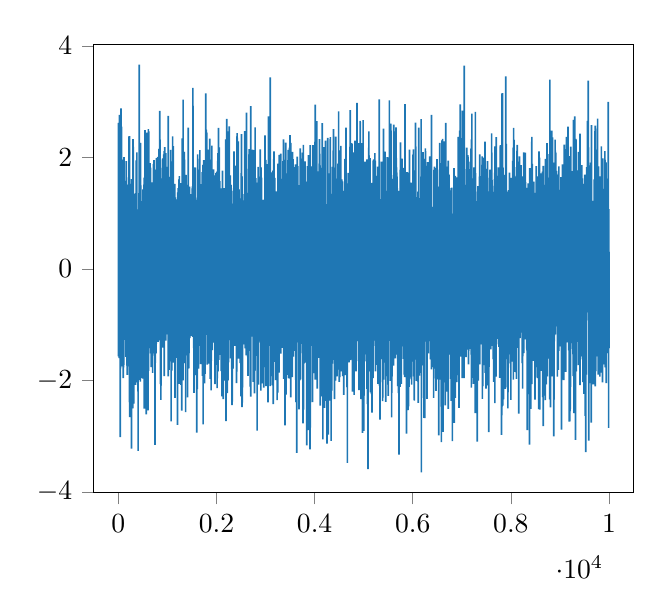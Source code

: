 % This file was created by matplotlib2tikz v0.6.17.
\begin{tikzpicture}

\definecolor{color0}{rgb}{0.122,0.467,0.706}

\begin{axis}[
xmin=-499.95, xmax=10498.95,
ymin=-4.009, ymax=4.026,
tick align=outside,
tick pos=left,
x grid style={white!69.02!black},
y grid style={white!69.02!black}
]
\addplot [semithick, color0, forget plot]
table {%
0 0.272
1 1.314
2 -1.567
3 -0.015
4 2.619
5 -0.473
6 -0.569
7 1.544
8 -0.243
9 0.078
10 -0.764
11 1.129
12 0.073
13 -0.169
14 0.349
15 -1.596
16 -0.7
17 0.738
18 -0.363
19 1.069
20 2.764
21 2.216
22 0.843
23 1.497
24 -0.177
25 -0.063
26 0.739
27 0.028
28 0.044
29 0.431
30 -0.003
31 1.557
32 1.242
33 0.237
34 0.651
35 -0.326
36 -0.469
37 -0.232
38 -1.222
39 -3.013
40 0.994
41 0.157
42 0.552
43 -1.783
44 1.183
45 0.969
46 0.67
47 0.187
48 0.017
49 -0.296
50 -0.665
51 -0.395
52 -1.621
53 -0.609
54 -0.466
55 2.877
56 -0.406
57 1.918
58 -0.125
59 0.206
60 -1.047
61 -0.151
62 0.376
63 2.55
64 0.473
65 1.199
66 -1.746
67 0.613
68 -1.307
69 -0.274
70 -0.017
71 -0.018
72 0.044
73 -0.582
74 0.634
75 -0.479
76 0.558
77 0.408
78 -0.612
79 0.183
80 -0.265
81 -1.222
82 -0.45
83 -0.688
84 0.46
85 -0.785
86 -0.217
87 -1.264
88 0.241
89 -1.561
90 -0.33
91 0.391
92 -0.724
93 0.594
94 -1.744
95 0.543
96 1.961
97 0.457
98 -0.495
99 -1.958
100 -1.37
101 0.215
102 -0.263
103 1.043
104 -0.783
105 -1.307
106 -0.471
107 -1.762
108 -1.712
109 0.562
110 -1.612
111 0.414
112 0.31
113 -0.155
114 -1.073
115 0.783
116 2.004
117 -0.187
118 1.684
119 0.263
120 0.143
121 0.616
122 1.549
123 -0.913
124 0.432
125 1.071
126 -0.139
127 0.011
128 0.304
129 0.389
130 -0.554
131 -1.27
132 0.899
133 -0.268
134 -0.988
135 0.276
136 -0.492
137 1.186
138 -0.146
139 0.278
140 -1.135
141 1.464
142 0.791
143 1.452
144 -0.721
145 -0.169
146 1.485
147 -0.812
148 -0.118
149 -0.159
150 0.861
151 0.472
152 0.878
153 0.912
154 -1.575
155 0.31
156 1.523
157 -1.083
158 -0.179
159 0.108
160 -0.774
161 1.931
162 1.208
163 -0.897
164 1.089
165 1.641
166 0.546
167 0.528
168 0.893
169 0.161
170 0.388
171 -0.347
172 -1.418
173 -0.056
174 -1.732
175 -0.919
176 0.953
177 -0.356
178 0.293
179 0.468
180 -1.897
181 0.354
182 -0.149
183 1.047
184 1.158
185 -0.282
186 1.477
187 -0.548
188 1.256
189 1.51
190 0.42
191 0.831
192 -1.744
193 -0.008
194 -0.224
195 0.66
196 -1.105
197 0.407
198 0.921
199 0.352
200 -0.478
201 -0.539
202 -0.293
203 -1.075
204 -0.455
205 -0.851
206 -0.558
207 0.297
208 -0.353
209 -1.453
210 -0.162
211 -0.217
212 -1.239
213 -0.266
214 2.379
215 -1.083
216 0.285
217 -1.439
218 0.075
219 -0.623
220 0.194
221 1.335
222 0.04
223 -0.982
224 0.078
225 -2.388
226 0.891
227 -0.191
228 0.348
229 -1.614
230 2.383
231 -2.656
232 -0.584
233 -0.327
234 0.198
235 -0.142
236 0.981
237 0.288
238 0.551
239 -2.111
240 1.244
241 0.649
242 0.348
243 -1.505
244 -0.527
245 -1.603
246 -0.55
247 -0.066
248 -0.238
249 -0.852
250 0.475
251 0.149
252 -1.463
253 0.69
254 0.171
255 -0.023
256 1.348
257 0.741
258 -1.704
259 0.32
260 0.002
261 0.043
262 0.756
263 1.513
264 -0.737
265 0.199
266 0.855
267 0.393
268 -3.218
269 -0.29
270 -0.742
271 0.725
272 1.611
273 -0.435
274 -0.477
275 0.502
276 -1.085
277 -0.396
278 0.575
279 -1.464
280 -1.408
281 -1.297
282 -0.406
283 0.604
284 0.664
285 -1.428
286 -1.211
287 -0.798
288 -0.419
289 -0.629
290 -1.011
291 0.708
292 -2.498
293 0.894
294 0.061
295 0.189
296 0.668
297 -0.445
298 -1.597
299 2.327
300 0.362
301 1.902
302 0.215
303 -1.985
304 0.705
305 2.188
306 -1.134
307 1.062
308 -0.666
309 -0.043
310 -0.623
311 -0.382
312 -0.104
313 -0.29
314 0.26
315 -2.414
316 -1.472
317 0.178
318 0.768
319 -0.027
320 -0.6
321 0.378
322 -0.342
323 0.892
324 0.306
325 0.153
326 -0.092
327 -0.366
328 1.344
329 -0.377
330 -0.813
331 -0.091
332 -1.885
333 0.746
334 -0.24
335 0.683
336 -1.908
337 -0.986
338 0.812
339 -1.03
340 -0.307
341 0.644
342 0.374
343 -0.116
344 -1.643
345 -0.062
346 -0.654
347 -0.854
348 0.777
349 1.351
350 -2.076
351 1.358
352 -1.191
353 0.03
354 1.038
355 0.461
356 -1.372
357 -1.099
358 0.736
359 -0.891
360 -2.032
361 -0.533
362 0.093
363 -1.337
364 1.948
365 1.107
366 -0.898
367 -0.01
368 0.955
369 -0.19
370 -0.043
371 1.331
372 -0.839
373 -0.948
374 0.113
375 -1.65
376 -0.482
377 2.091
378 0.366
379 -0.162
380 -0.581
381 -0.811
382 0.387
383 1.067
384 0.7
385 -0.489
386 -1.315
387 -1.43
388 0.208
389 -0.53
390 -1.095
391 -0.863
392 0.783
393 0.487
394 -2.031
395 0.792
396 0.772
397 -0.456
398 -0.001
399 -0.401
400 0.931
401 -0.661
402 -3.261
403 -0.018
404 1.016
405 1.017
406 0.776
407 0.321
408 -1.752
409 0.175
410 0.811
411 0.501
412 -1.529
413 0.137
414 0.094
415 -0.28
416 0.533
417 0.965
418 -0.179
419 -0.376
420 1.359
421 0.529
422 0.203
423 2.021
424 1.448
425 3.661
426 -1.201
427 -1.432
428 -1.129
429 -1.987
430 0.861
431 -0.161
432 -0.764
433 1.358
434 -1.311
435 0.509
436 -0.848
437 0.561
438 0.528
439 -0.028
440 0.142
441 -0.308
442 -1.519
443 -0.151
444 0.643
445 -1.181
446 1.76
447 -0.316
448 -0.315
449 -2.019
450 0.031
451 0.292
452 0.912
453 0.996
454 2.261
455 0.197
456 -0.085
457 -0.747
458 -0.461
459 -0.072
460 1.068
461 -0.105
462 0.877
463 0.363
464 -0.341
465 1.089
466 -1.206
467 0.546
468 -0.98
469 -0.769
470 0.848
471 0.102
472 1.215
473 -1.09
474 -0.554
475 -0.84
476 0.105
477 -0.976
478 -0.454
479 -0.466
480 -0.144
481 -0.857
482 0.758
483 0.654
484 -1.958
485 -1.404
486 0.263
487 -1.537
488 0.203
489 0.011
490 -0.227
491 -0.21
492 -1.362
493 -0.05
494 -0.984
495 -0.05
496 0.215
497 0.151
498 -1.576
499 -1.964
500 1.429
501 -0.312
502 -0.9
503 0.079
504 -0.543
505 1.264
506 0.874
507 0.31
508 -0.054
509 0.034
510 0.18
511 -0.495
512 -0.677
513 0.292
514 -1.341
515 0.547
516 1.378
517 -0.226
518 -0.133
519 0.068
520 -0.731
521 -1.008
522 -0.208
523 0.582
524 1.639
525 -1.594
526 -0.08
527 0.136
528 -2.501
529 -0.978
530 1.441
531 -0.985
532 0.507
533 1.498
534 -1.03
535 -0.169
536 0.477
537 -0.612
538 0.245
539 0.042
540 -0.386
541 -0.251
542 2.491
543 1.127
544 -1.099
545 -0.99
546 -0.008
547 1.157
548 0.429
549 0.271
550 0.606
551 -0.833
552 -1.661
553 0.563
554 0.104
555 0.254
556 1.277
557 -0.068
558 0.41
559 0.029
560 -0.33
561 -1.032
562 -1.621
563 1.145
564 0.51
565 0.755
566 0.051
567 -0.538
568 1.334
569 -2.604
570 -1.267
571 -1.337
572 1.765
573 1.849
574 2.446
575 0.466
576 -0.193
577 0.181
578 0.392
579 0.358
580 -0.845
581 -0.492
582 0.353
583 -0.12
584 -0.656
585 -0.807
586 1.624
587 0.621
588 0.956
589 -1.059
590 -0.57
591 0.934
592 -0.494
593 -0.299
594 1.072
595 -0.808
596 -1.315
597 0.89
598 0.361
599 -1.699
600 -0.243
601 0.529
602 -1.205
603 -1.435
604 -1.718
605 0.27
606 -2.534
607 2.41
608 0.974
609 1.025
610 -0.783
611 2.506
612 1.745
613 -0.08
614 -1.824
615 1.538
616 -1.224
617 -0.527
618 -1.306
619 0.766
620 -0.46
621 0.42
622 2.465
623 0.513
624 -1.281
625 -1.315
626 0.589
627 -0.358
628 -1.42
629 -0.789
630 0.946
631 1.228
632 0.231
633 -0.981
634 -0.147
635 0.541
636 -0.804
637 0.695
638 -0.845
639 0.974
640 -0.279
641 -0.646
642 -0.818
643 -0.49
644 1.897
645 -1.104
646 -0.348
647 1.545
648 0.292
649 0.741
650 0.749
651 -0.567
652 -0.508
653 1.071
654 0.166
655 1.816
656 -0.264
657 1.709
658 0.308
659 -1.457
660 -0.299
661 -1.511
662 1.251
663 -1.46
664 -0.717
665 0.919
666 0.807
667 0.528
668 -1.761
669 -1.371
670 -0.98
671 -0.904
672 -1.495
673 0.015
674 -0.144
675 -0.572
676 -0.153
677 0.572
678 1.554
679 0.947
680 -1.377
681 -0.587
682 0.078
683 0.864
684 0.493
685 -0.917
686 0.178
687 0.044
688 0.541
689 0.41
690 1.255
691 -1.34
692 0.386
693 -0.61
694 1.445
695 1.044
696 0.883
697 -1.407
698 -1.863
699 -1.536
700 -0.248
701 -0.916
702 1.21
703 0.111
704 -0.633
705 -0.199
706 0.004
707 0.477
708 -1.083
709 -0.563
710 -0.92
711 0.188
712 -0.155
713 0.612
714 0.84
715 0.145
716 -0.541
717 1.878
718 0.736
719 -0.968
720 -1.471
721 1.306
722 0.076
723 0.969
724 1.545
725 1.952
726 -1.045
727 -1.514
728 0.432
729 -0.419
730 -1.06
731 0.694
732 -0.412
733 -0.116
734 -0.597
735 1.006
736 -0.362
737 0.447
738 0.426
739 -0.381
740 0.128
741 0.93
742 -0.344
743 0.159
744 1.62
745 -0.233
746 0.177
747 -0.419
748 -3.154
749 1.779
750 0.555
751 -1.683
752 -0.716
753 -0.564
754 -1.311
755 0.315
756 -0.596
757 0.087
758 -0.947
759 0.132
760 -0.341
761 1.092
762 0.508
763 0.518
764 0.875
765 -0.518
766 -0.088
767 -1.512
768 -0.18
769 -0.288
770 0.406
771 -1.344
772 0.346
773 -0.939
774 -0.305
775 0.762
776 -0.488
777 1.986
778 -0.453
779 0.746
780 1.201
781 -0.2
782 -0.796
783 0.331
784 0.813
785 -0.05
786 -1.085
787 -0.136
788 -1.207
789 -0.578
790 -0.272
791 -0.072
792 -1.247
793 0.569
794 -0.22
795 -0.229
796 0.964
797 -0.643
798 -0.513
799 1.177
800 1.471
801 1.209
802 -0.541
803 2.009
804 0.052
805 -0.999
806 1.119
807 -0.185
808 0.088
809 -0.4
810 -0.208
811 -1.305
812 0.361
813 0.149
814 0.082
815 -0.904
816 -0.682
817 -0.585
818 0.396
819 -1.275
820 -0.248
821 0.286
822 1.225
823 -0.758
824 -1.281
825 -0.213
826 2.155
827 -1.084
828 -0.939
829 0.48
830 1.233
831 0.056
832 -0.37
833 -0.225
834 -1.007
835 0.419
836 0.998
837 0.737
838 -0.723
839 -0.084
840 -1.11
841 -0.136
842 -0.372
843 0.783
844 2.836
845 0.878
846 0.497
847 1.785
848 2.029
849 0.062
850 2.317
851 0.615
852 -0.696
853 0.568
854 -0.458
855 -0.904
856 -0.164
857 -0.874
858 1.443
859 -0.495
860 -2.063
861 -0.712
862 -1.282
863 -0.478
864 -0.418
865 0.39
866 -1.316
867 -2.346
868 0.327
869 1.423
870 -0.473
871 -0.878
872 1.622
873 0.674
874 1.362
875 -0.461
876 -0.028
877 -0.525
878 1.478
879 1.146
880 -0.286
881 -0.43
882 0.072
883 -0.978
884 1.503
885 -0.357
886 1.132
887 -0.504
888 0.759
889 0.51
890 -0.934
891 0.368
892 0.524
893 0.951
894 0.869
895 1.03
896 1.961
897 -1.212
898 -1.411
899 0.938
900 0.997
901 -0.086
902 1.984
903 0.023
904 -0.373
905 1.338
906 0.408
907 -0.686
908 0.052
909 -0.218
910 0.811
911 1.691
912 0.458
913 -0.31
914 1.887
915 0.965
916 0.966
917 -0.347
918 0.636
919 -0.419
920 -0.451
921 0.2
922 2.053
923 -0.457
924 -1.304
925 -1.04
926 -0.016
927 1.133
928 -1.093
929 0.737
930 -0.042
931 1.204
932 0.558
933 0.193
934 -0.882
935 -1.922
936 2.112
937 0.892
938 0.396
939 1.703
940 0.139
941 -1.086
942 0.847
943 -0.068
944 2.186
945 -0.649
946 0.129
947 1.88
948 -0.531
949 -0.865
950 -0.102
951 0.285
952 0.445
953 1.529
954 0.956
955 1.372
956 -1.078
957 1.349
958 0.116
959 0.345
960 -0.472
961 0.879
962 0.362
963 -0.218
964 -1.282
965 0.098
966 0.137
967 2.078
968 0.2
969 1.564
970 -1.048
971 -1.059
972 0.865
973 0.075
974 -0.235
975 1.482
976 -0.484
977 0.116
978 -0.272
979 -0.976
980 -1.061
981 1.544
982 0.162
983 -0.103
984 -0.545
985 0.827
986 0.082
987 -0.203
988 -0.785
989 -0.079
990 0.879
991 -0.884
992 0.098
993 -0.346
994 1.832
995 1.8
996 -0.602
997 0.437
998 1.066
999 0.605
1000 0.661
1001 0.234
1002 -0.883
1003 1.699
1004 0.68
1005 -1.093
1006 1.676
1007 -1.173
1008 -0.144
1009 -0.702
1010 -0.469
1011 0.03
1012 -0.253
1013 0.263
1014 -1.173
1015 0.996
1016 2.744
1017 -0.512
1018 -1.924
1019 1.617
1020 0.024
1021 0.326
1022 0.647
1023 -0.105
1024 1.592
1025 -0.005
1026 -0.397
1027 -0.231
1028 0.052
1029 -1.184
1030 -1.774
1031 0.029
1032 -0.462
1033 1.652
1034 -1.806
1035 0.355
1036 -0.35
1037 0.444
1038 0.178
1039 0.029
1040 -1.657
1041 -0.98
1042 -1.523
1043 -0.644
1044 -0.172
1045 -0.121
1046 0.342
1047 1.181
1048 -0.838
1049 -0.094
1050 -0.827
1051 -0.1
1052 -0.155
1053 0.706
1054 0.589
1055 -0.764
1056 -0.318
1057 -0.543
1058 -1.132
1059 -0.279
1060 0.985
1061 -0.868
1062 0.592
1063 -0.78
1064 0.759
1065 2.134
1066 -0.641
1067 -1.481
1068 0.079
1069 1.821
1070 -1.063
1071 0.354
1072 -1.109
1073 -0.563
1074 0.553
1075 -2.732
1076 0.759
1077 0.579
1078 -0.557
1079 -0.519
1080 -0.281
1081 1.44
1082 0.386
1083 -0.678
1084 -0.623
1085 0.508
1086 -1.351
1087 -0.915
1088 -0.474
1089 0.333
1090 0.328
1091 -1.822
1092 -0.62
1093 0.389
1094 -0.049
1095 1.415
1096 0.284
1097 0.714
1098 0.079
1099 -0.209
1100 1.62
1101 -0.194
1102 -0.866
1103 0.106
1104 0.557
1105 2.379
1106 0.633
1107 -0.46
1108 -0.696
1109 0.289
1110 -1.561
1111 0.19
1112 1.544
1113 -0.583
1114 0.273
1115 -1.029
1116 -1.115
1117 -0.196
1118 0.938
1119 2.201
1120 -0.018
1121 1.789
1122 0.311
1123 -0.985
1124 1.008
1125 -0.006
1126 0.209
1127 -0.806
1128 1.204
1129 -1.68
1130 0.017
1131 -0.334
1132 -0.452
1133 -0.033
1134 0.073
1135 -0.077
1136 -0.147
1137 -0.662
1138 0.178
1139 -1.256
1140 0.155
1141 1.259
1142 -1.623
1143 0.332
1144 -0.061
1145 0.163
1146 -0.912
1147 -0.73
1148 0.365
1149 0.874
1150 -1.192
1151 1.525
1152 -0.373
1153 -0.568
1154 -1.144
1155 -2.311
1156 0.009
1157 -0.027
1158 0.124
1159 0.054
1160 0.342
1161 1.283
1162 -1.163
1163 0.111
1164 -0.243
1165 -1.593
1166 0.201
1167 -0.685
1168 0.619
1169 -0.398
1170 0.002
1171 -1.103
1172 0.206
1173 0.029
1174 -0.689
1175 0.344
1176 -1.231
1177 0.629
1178 -1.1
1179 0.105
1180 -0.396
1181 0.047
1182 -0.542
1183 0.666
1184 1.165
1185 -0.693
1186 -1.424
1187 -0.181
1188 -0.624
1189 0.81
1190 -0.053
1191 -0.244
1192 1.114
1193 0.695
1194 -0.553
1195 0.533
1196 0.497
1197 0.149
1198 0.818
1199 -0.046
1200 1.104
1201 1.247
1202 -0.109
1203 0.598
1204 -0.09
1205 -2.794
1206 -0.835
1207 1.375
1208 1.045
1209 0.111
1210 0.451
1211 -1.498
1212 0.087
1213 1.344
1214 -0.058
1215 0.985
1216 0.13
1217 -1.47
1218 0.268
1219 1.448
1220 -0.081
1221 -0.247
1222 -0.047
1223 -0.74
1224 0.269
1225 0.846
1226 -0.15
1227 -1.296
1228 -0.017
1229 0.754
1230 0.074
1231 -0.633
1232 -0.303
1233 -0.007
1234 1.608
1235 0.157
1236 -1.044
1237 -1.127
1238 -0.02
1239 -0.043
1240 0.477
1241 -1.101
1242 0.401
1243 -0.082
1244 1.663
1245 0.703
1246 0.554
1247 -2.059
1248 0.382
1249 0.487
1250 -0.848
1251 -0.369
1252 -0.594
1253 1.292
1254 1.031
1255 -1.567
1256 0.339
1257 -1.256
1258 -1.138
1259 0.461
1260 0.911
1261 -0.104
1262 -1.577
1263 -0.642
1264 0.011
1265 0.731
1266 -0.022
1267 0.524
1268 -0.702
1269 -0.201
1270 0.536
1271 -0.688
1272 -1.869
1273 -2.075
1274 -0.201
1275 0.026
1276 -0.495
1277 1.539
1278 1.164
1279 -0.096
1280 0.372
1281 0.167
1282 1.084
1283 0.457
1284 -2.021
1285 0.13
1286 0.037
1287 0.6
1288 -1.584
1289 0.073
1290 1.373
1291 -0.758
1292 1.376
1293 -2.539
1294 -0.199
1295 -0.232
1296 -1.086
1297 0.36
1298 -0.437
1299 0.802
1300 2.339
1301 -0.048
1302 0.753
1303 -0.328
1304 -0.928
1305 -0.334
1306 0.71
1307 1.054
1308 0.334
1309 -1.257
1310 1.114
1311 -0.417
1312 -0.368
1313 -0.308
1314 -0.695
1315 -0.326
1316 0.298
1317 -1.995
1318 1.245
1319 0.475
1320 3.037
1321 1.446
1322 0.155
1323 -0.523
1324 -0.988
1325 -1.334
1326 0.39
1327 -0.265
1328 0.348
1329 -0.357
1330 0.096
1331 -0.708
1332 -1.65
1333 -1.039
1334 -0.918
1335 -0.815
1336 -1.158
1337 -1.685
1338 -0.949
1339 -1.459
1340 0.37
1341 0.236
1342 -0.035
1343 -1.299
1344 2.098
1345 -1.306
1346 -0.3
1347 0.003
1348 1.958
1349 1.339
1350 0.648
1351 -0.661
1352 -1.392
1353 -1.556
1354 -0.045
1355 -0.108
1356 0.123
1357 1.559
1358 0.265
1359 -0.98
1360 -0.188
1361 1.198
1362 -0.941
1363 0.376
1364 0.522
1365 0.011
1366 1.111
1367 -1.357
1368 -1.412
1369 -0.171
1370 0.128
1371 -2.565
1372 -0.674
1373 0.85
1374 -0.72
1375 -0.843
1376 -1.261
1377 -1.498
1378 1.688
1379 0.923
1380 -1.016
1381 1.303
1382 -0.08
1383 1.509
1384 -0.429
1385 0.234
1386 0.88
1387 0.326
1388 -0.877
1389 0.867
1390 -0.148
1391 1.389
1392 1.173
1393 0.318
1394 -0.358
1395 0.894
1396 0.474
1397 -1.514
1398 -0.901
1399 0.697
1400 -1.265
1401 -0.877
1402 -0.316
1403 -0.702
1404 -0.239
1405 0.617
1406 1.329
1407 -1.472
1408 1.114
1409 -0.825
1410 0.862
1411 0.899
1412 -2.3
1413 -0.596
1414 0.275
1415 -1.245
1416 -0.196
1417 -1.22
1418 -0.153
1419 0.731
1420 -0.432
1421 -1.171
1422 -1.278
1423 2.535
1424 0.828
1425 2.37
1426 0.971
1427 0.741
1428 0.76
1429 -1.523
1430 -1.31
1431 0.975
1432 0.659
1433 -0.087
1434 1.338
1435 0.187
1436 -0.328
1437 -1.779
1438 -0.666
1439 1.051
1440 -1.506
1441 -0.315
1442 -0.44
1443 -0.694
1444 0.344
1445 0.732
1446 0.144
1447 -0.521
1448 1.477
1449 1.137
1450 -0.958
1451 0.121
1452 -0.66
1453 0.008
1454 -0.215
1455 0.77
1456 -0.849
1457 0.026
1458 -1.237
1459 -0.614
1460 0.622
1461 0.676
1462 -0.783
1463 1.143
1464 -1.066
1465 -0.477
1466 -0.367
1467 0.406
1468 0.653
1469 0.383
1470 0.41
1471 0.635
1472 0.67
1473 -0.322
1474 -0.92
1475 0.922
1476 -0.925
1477 1.22
1478 0.792
1479 -0.666
1480 0.543
1481 -0.698
1482 0.346
1483 -0.678
1484 -0.206
1485 0.45
1486 0.018
1487 -1.001
1488 0.26
1489 -0.968
1490 -1.204
1491 1.341
1492 -0.549
1493 0.298
1494 -1.085
1495 0.756
1496 -0.889
1497 1.218
1498 0.925
1499 -0.189
1500 -1.044
1501 0.563
1502 -0.353
1503 0.315
1504 0.964
1505 0.227
1506 1.443
1507 -0.053
1508 0.109
1509 1.481
1510 -0.318
1511 -0.445
1512 0.676
1513 0.012
1514 -0.699
1515 -0.133
1516 0.087
1517 0.423
1518 -0.849
1519 3.244
1520 2.195
1521 -1.215
1522 -0.385
1523 -0.632
1524 -0.283
1525 0.558
1526 0.708
1527 -0.074
1528 0.471
1529 -0.937
1530 1.163
1531 1.353
1532 -0.836
1533 -0.127
1534 -1.418
1535 -1.052
1536 -0.605
1537 1.301
1538 0.876
1539 0.068
1540 -0.205
1541 -2.221
1542 1.143
1543 -0.219
1544 -1.728
1545 0.892
1546 0.267
1547 -0.873
1548 0.488
1549 -0.246
1550 -0.881
1551 0.758
1552 -0.702
1553 0.83
1554 0.092
1555 -0.201
1556 0.453
1557 1.819
1558 -1.901
1559 -0.299
1560 0.105
1561 -1.143
1562 0.271
1563 0.38
1564 -1.161
1565 -0.126
1566 1.818
1567 -1.158
1568 0.895
1569 1.442
1570 -1.563
1571 -1.684
1572 0.34
1573 0.427
1574 0.759
1575 1.278
1576 0.79
1577 -0.93
1578 -0.196
1579 0.729
1580 -1.3
1581 0.854
1582 -1.451
1583 1.204
1584 -1.423
1585 0.229
1586 0.185
1587 0.476
1588 0.573
1589 0.69
1590 -0.59
1591 0.458
1592 -0.604
1593 0.107
1594 -0.013
1595 0.218
1596 0.558
1597 -1.174
1598 -2.934
1599 -0.774
1600 -0.073
1601 -1.428
1602 -0.951
1603 0.497
1604 -0.386
1605 0.497
1606 0.481
1607 0.727
1608 1.238
1609 -0.465
1610 -2.155
1611 -0.293
1612 0.497
1613 -0.57
1614 -1.154
1615 1.218
1616 2.052
1617 1.366
1618 -1.281
1619 -0.421
1620 -0.757
1621 -1.704
1622 1.276
1623 -0.289
1624 0.485
1625 -0.257
1626 -1.073
1627 -0.194
1628 -0.249
1629 -1.406
1630 0.04
1631 0.575
1632 -1.023
1633 0.394
1634 -1.784
1635 0.342
1636 -0.976
1637 -0.099
1638 1.654
1639 -1.074
1640 -0.452
1641 1.543
1642 -0.405
1643 0.199
1644 -0.287
1645 0.327
1646 0.324
1647 1.01
1648 0.026
1649 0.275
1650 0.483
1651 -0.887
1652 0.969
1653 1.376
1654 1.781
1655 -0.413
1656 0.233
1657 1.737
1658 0.784
1659 0.271
1660 -0.064
1661 2.13
1662 -1.377
1663 -0.944
1664 -0.077
1665 0.762
1666 0.612
1667 -0.23
1668 -0.896
1669 -0.636
1670 -0.751
1671 0.752
1672 -1.078
1673 0.412
1674 -0.568
1675 0.834
1676 -1.13
1677 -1.703
1678 -0.663
1679 0.287
1680 0.091
1681 -0.713
1682 -1.141
1683 0.722
1684 -0.043
1685 0.02
1686 -0.333
1687 -0.015
1688 -0.854
1689 0.523
1690 0.14
1691 -0.538
1692 0.179
1693 1.519
1694 0.271
1695 1.493
1696 -1.332
1697 0.203
1698 0.421
1699 0.825
1700 0.596
1701 -0.256
1702 0.918
1703 -0.361
1704 -0.159
1705 -1.365
1706 1.448
1707 1.299
1708 0.902
1709 1.736
1710 -0.208
1711 -0.868
1712 0.567
1713 -1.916
1714 0.592
1715 0.374
1716 0.887
1717 -0.474
1718 -0.835
1719 0.021
1720 -1.864
1721 0.779
1722 0.502
1723 0.46
1724 -0.137
1725 0.256
1726 1.867
1727 -2.784
1728 0.348
1729 0.045
1730 0.056
1731 1.143
1732 -0.071
1733 -0.212
1734 0.55
1735 0.714
1736 -0.283
1737 1.128
1738 -0.605
1739 -0.265
1740 1.949
1741 0.051
1742 0.51
1743 -1.377
1744 1.042
1745 0.128
1746 -0.838
1747 -0.387
1748 0.906
1749 0.683
1750 0.95
1751 1.765
1752 -0.712
1753 0.634
1754 0.244
1755 -0.595
1756 1.037
1757 -2.052
1758 -1.17
1759 -0.651
1760 -0.602
1761 -0.152
1762 -0.106
1763 -0.811
1764 0.63
1765 0.039
1766 -0.41
1767 -1.882
1768 0.745
1769 -0.74
1770 1.892
1771 0.142
1772 -0.023
1773 0.336
1774 1.64
1775 -0.181
1776 0.796
1777 -0.404
1778 0.785
1779 -1.17
1780 -0.383
1781 -0.354
1782 3.146
1783 0.144
1784 -0.869
1785 0.86
1786 0.362
1787 0.664
1788 0.608
1789 -1.005
1790 -0.926
1791 -0.061
1792 0.35
1793 0.265
1794 2.496
1795 0.646
1796 1.137
1797 1.857
1798 0.492
1799 -0.188
1800 -1.183
1801 0.541
1802 2.442
1803 -0.701
1804 0.204
1805 -0.259
1806 -0.478
1807 -0.661
1808 0.068
1809 -0.26
1810 -0.947
1811 0.488
1812 -1.712
1813 -1.5
1814 0.998
1815 -1.209
1816 -0.229
1817 0.829
1818 -1.365
1819 0.942
1820 -0.372
1821 1.467
1822 0.925
1823 1.175
1824 -0.661
1825 0.736
1826 0.777
1827 -0.878
1828 1.676
1829 -1.601
1830 -0.419
1831 -1.082
1832 1.484
1833 -0.473
1834 0.486
1835 -0.951
1836 0.957
1837 -0.008
1838 2.138
1839 0.068
1840 -0.194
1841 -1.334
1842 0.592
1843 0.847
1844 0.283
1845 -0.427
1846 -0.213
1847 -0.144
1848 0.005
1849 -0.889
1850 -0.453
1851 -0.613
1852 -1.404
1853 -1.698
1854 0.111
1855 0.516
1856 0.958
1857 -1.618
1858 0.6
1859 -0.895
1860 -0.28
1861 0.603
1862 2.336
1863 0.698
1864 -0.557
1865 1.524
1866 -0.418
1867 -0.86
1868 -0.589
1869 0.243
1870 0.674
1871 -1.971
1872 1.79
1873 -1.946
1874 0.823
1875 -0.116
1876 -0.82
1877 -0.351
1878 -0.214
1879 -0.458
1880 0.601
1881 -0.307
1882 1.448
1883 0.166
1884 -0.081
1885 0.568
1886 1.961
1887 0.974
1888 0.331
1889 -1.119
1890 1.523
1891 -2.175
1892 0.945
1893 -0.146
1894 -1.211
1895 -1.646
1896 -0.64
1897 -0.953
1898 0.099
1899 -0.215
1900 -0.41
1901 1.025
1902 -0.409
1903 0.56
1904 -1.266
1905 2.211
1906 0.621
1907 0.232
1908 1.055
1909 -0.225
1910 0.905
1911 -1.147
1912 -0.051
1913 -1.452
1914 -0.382
1915 0.049
1916 -0.331
1917 1.032
1918 0.148
1919 0.911
1920 -0.14
1921 0.645
1922 -0.5
1923 1.018
1924 0.412
1925 -0.645
1926 0.136
1927 -0.44
1928 -0.01
1929 0.518
1930 -0.342
1931 -0.011
1932 -0.598
1933 -0.472
1934 0.633
1935 0.599
1936 0.122
1937 -1.174
1938 0.479
1939 -0.431
1940 -0.487
1941 1.787
1942 -0.129
1943 -0.54
1944 -1.017
1945 -0.836
1946 -1.321
1947 -0.556
1948 0.207
1949 0.283
1950 -0.239
1951 -1.226
1952 0.482
1953 -0.92
1954 0.832
1955 -0.254
1956 1.155
1957 -0.829
1958 -0.857
1959 1.109
1960 0.09
1961 -0.255
1962 -0.646
1963 0.693
1964 -0.979
1965 0.975
1966 1.68
1967 -1.742
1968 1.226
1969 0.128
1970 -2.063
1971 -0.24
1972 -0.66
1973 0.587
1974 -0.281
1975 -1.037
1976 0.241
1977 0.632
1978 0.231
1979 0.202
1980 -0.262
1981 1.246
1982 -0.217
1983 0.173
1984 -0.593
1985 0.328
1986 -0.17
1987 0.121
1988 -0.172
1989 -1.376
1990 1.723
1991 -0.847
1992 1.004
1993 0.871
1994 1.009
1995 -0.58
1996 -1.446
1997 -1.094
1998 -0.937
1999 -1.305
2000 0.522
2001 -0.453
2002 -0.812
2003 0.803
2004 -0.158
2005 -0.236
2006 -0.672
2007 1.746
2008 -0.38
2009 -0.102
2010 -0.715
2011 -0.578
2012 -2.133
2013 -1.48
2014 0.423
2015 0.255
2016 -0.457
2017 1.077
2018 -1.959
2019 0.532
2020 -0.518
2021 0.385
2022 1.503
2023 -0.224
2024 1.939
2025 0.132
2026 -0.073
2027 1.522
2028 0.532
2029 0.445
2030 2.076
2031 -1.837
2032 0.296
2033 -0.407
2034 -0.884
2035 0.97
2036 0.667
2037 -0.54
2038 -0.223
2039 -0.113
2040 2.531
2041 0.839
2042 0.296
2043 -0.029
2044 0.252
2045 -0.558
2046 -1.63
2047 0.073
2048 0.407
2049 -0.606
2050 -0.005
2051 0.122
2052 -0.59
2053 -0.1
2054 0.065
2055 -0.422
2056 1.72
2057 1.259
2058 2.181
2059 -0.24
2060 -0.517
2061 1.075
2062 -0.149
2063 -0.242
2064 -0.85
2065 0.149
2066 1.34
2067 0.064
2068 1.574
2069 -0.232
2070 -0.486
2071 -0.857
2072 0.483
2073 -1.002
2074 -0.967
2075 -1.257
2076 0.511
2077 -1.539
2078 -0.184
2079 0.646
2080 0.967
2081 0.765
2082 0.156
2083 -1.345
2084 0.742
2085 0.995
2086 -0.992
2087 -0.683
2088 0.766
2089 -0.043
2090 -0.473
2091 -1.379
2092 1.447
2093 0.702
2094 0.437
2095 -0.307
2096 -1.829
2097 0.351
2098 -0.049
2099 1.207
2100 0.271
2101 0.631
2102 -0.199
2103 -0.519
2104 -0.682
2105 0.841
2106 0.8
2107 0.168
2108 -0.255
2109 -1.3
2110 -0.077
2111 0.965
2112 -0.444
2113 -2.285
2114 -0.393
2115 -0.286
2116 -0.734
2117 0.267
2118 -1.214
2119 -0.105
2120 -0.962
2121 -0.044
2122 1.765
2123 -0.603
2124 -0.245
2125 0.12
2126 0.631
2127 1.077
2128 0.892
2129 0.516
2130 -0.511
2131 0.916
2132 -0.941
2133 -1.492
2134 0.945
2135 0.385
2136 -1.262
2137 -2.332
2138 -0.612
2139 -0.08
2140 -0.863
2141 0.364
2142 0.841
2143 0.04
2144 -1.054
2145 -0.436
2146 1.295
2147 -0.473
2148 -0.391
2149 -0.203
2150 1.055
2151 1.014
2152 0.258
2153 -0.898
2154 0.951
2155 -0.664
2156 -0.522
2157 -0.507
2158 0.223
2159 0.494
2160 0.48
2161 -0.153
2162 -0.52
2163 0.836
2164 1.451
2165 0.866
2166 0.702
2167 -1.207
2168 -0.345
2169 0.933
2170 0.158
2171 0.62
2172 -1.999
2173 0.558
2174 -0.438
2175 0.239
2176 -0.496
2177 -1.188
2178 0.149
2179 0.036
2180 0.883
2181 0.909
2182 -1.059
2183 0.134
2184 1.428
2185 0.126
2186 0.328
2187 -0.748
2188 0.476
2189 -1.224
2190 2.325
2191 2.103
2192 1.626
2193 -0.314
2194 -1.134
2195 -2.728
2196 -1.058
2197 0.332
2198 -1.09
2199 0.075
2200 -0.592
2201 -0.952
2202 0.121
2203 0.356
2204 -1.476
2205 -0.026
2206 -2.213
2207 0.271
2208 2.445
2209 2.692
2210 -0.435
2211 1.187
2212 1.437
2213 1.012
2214 -1.078
2215 1.38
2216 -1.356
2217 -0.457
2218 -2.226
2219 1.041
2220 0.014
2221 -0.436
2222 1.399
2223 2.153
2224 -0.142
2225 -0.195
2226 -0.297
2227 1.497
2228 0.385
2229 -0.134
2230 -0.73
2231 0.046
2232 0.343
2233 0.167
2234 -1.164
2235 -0.258
2236 -1.998
2237 -0.228
2238 1.024
2239 -0.449
2240 -1.611
2241 -0.437
2242 0.414
2243 0.24
2244 0.487
2245 -1.672
2246 -1.039
2247 -0.689
2248 2.033
2249 2.466
2250 -0.117
2251 0.596
2252 -0.415
2253 0.071
2254 0.244
2255 0.639
2256 -0.023
2257 -0.068
2258 0.045
2259 2.557
2260 -0.728
2261 -0.62
2262 1.15
2263 0.404
2264 0.184
2265 0.08
2266 -1.197
2267 -0.123
2268 0.234
2269 1.388
2270 0.118
2271 -0.204
2272 -1.277
2273 0.374
2274 -0.178
2275 -0.189
2276 0.374
2277 1.252
2278 -1.015
2279 -0.135
2280 1.677
2281 1.619
2282 0.32
2283 -0.717
2284 1.478
2285 1.293
2286 -1.117
2287 -0.803
2288 -1.602
2289 0.02
2290 -0.137
2291 0.395
2292 0.522
2293 0.682
2294 -1.417
2295 0.042
2296 1.325
2297 -1.38
2298 1.507
2299 -0.337
2300 -0.054
2301 0.978
2302 -0.231
2303 0.193
2304 -1.2
2305 -1.25
2306 0.673
2307 0.714
2308 1.4
2309 0.406
2310 -0.177
2311 -1.799
2312 -0.193
2313 -0.251
2314 0.064
2315 -2.441
2316 -0.782
2317 -0.723
2318 -0.629
2319 -1.397
2320 -0.262
2321 -0.928
2322 -2.379
2323 0.296
2324 0.976
2325 -1.171
2326 0.01
2327 -1.084
2328 0.373
2329 0.085
2330 1.171
2331 -0.114
2332 -0.712
2333 0.561
2334 0.512
2335 0.514
2336 -0.766
2337 -1.787
2338 -0.573
2339 0.371
2340 0.632
2341 0.962
2342 0.088
2343 -0.273
2344 0.029
2345 0.314
2346 0.354
2347 -1.109
2348 -0.266
2349 -0.404
2350 0.793
2351 1.45
2352 0.767
2353 1.423
2354 0.861
2355 0.549
2356 2.11
2357 0.69
2358 0.156
2359 -0.634
2360 -0.195
2361 -0.219
2362 -1.04
2363 0.184
2364 -1.077
2365 -0.653
2366 -0.092
2367 0.125
2368 -1.185
2369 -0.29
2370 0.213
2371 1.333
2372 0.094
2373 0.543
2374 1.074
2375 0.821
2376 0.989
2377 0.13
2378 -1.379
2379 0.027
2380 -0.258
2381 1.851
2382 -0.658
2383 0.383
2384 0.281
2385 -0.854
2386 0.209
2387 0.301
2388 -0.817
2389 -0.095
2390 1.254
2391 -1.215
2392 -0.552
2393 -0.664
2394 0.147
2395 1.826
2396 -1.05
2397 0.019
2398 -0.805
2399 0.817
2400 1.348
2401 1.499
2402 -0.028
2403 1.227
2404 0.438
2405 -1.797
2406 0.485
2407 -0.473
2408 0.173
2409 -2.045
2410 -0.405
2411 0.441
2412 -1.841
2413 0.9
2414 -0.818
2415 2.378
2416 0.286
2417 1.513
2418 0.061
2419 -0.671
2420 -0.992
2421 2.433
2422 2.018
2423 0.581
2424 -1.31
2425 -1.351
2426 -1.447
2427 -1.303
2428 -1.48
2429 -0.786
2430 -1.501
2431 0.027
2432 -0.952
2433 0.885
2434 -1.575
2435 0.138
2436 -0.856
2437 -0.107
2438 -1.194
2439 -0.524
2440 0.035
2441 0.518
2442 -0.456
2443 2.285
2444 0.266
2445 0.451
2446 0.63
2447 -0.606
2448 0.392
2449 0.223
2450 -0.596
2451 -0.26
2452 -0.109
2453 0.392
2454 -1.078
2455 -1.605
2456 -0.963
2457 0.445
2458 1.429
2459 0.543
2460 0.83
2461 1.4
2462 0.821
2463 -0.897
2464 0.692
2465 1.265
2466 0.827
2467 1.055
2468 0.1
2469 -0.402
2470 0.371
2471 -0.247
2472 -1.234
2473 -0.42
2474 0.392
2475 -0.039
2476 0.286
2477 0.763
2478 1.056
2479 0.339
2480 0.307
2481 0.821
2482 -1.049
2483 -1.685
2484 -0.036
2485 -0.401
2486 0.288
2487 -1.219
2488 -0.292
2489 -1.042
2490 -0.911
2491 0.881
2492 0.339
2493 1.208
2494 1.191
2495 1.195
2496 0.917
2497 -2.281
2498 -1.741
2499 0.232
2500 -2.12
2501 0.088
2502 1.418
2503 -0.233
2504 -0.749
2505 1.45
2506 1.723
2507 -1.158
2508 -0.494
2509 0.684
2510 -0.777
2511 2.419
2512 0.135
2513 -1.313
2514 0.855
2515 -0.501
2516 0.136
2517 0.504
2518 -1.028
2519 0.055
2520 -2.476
2521 0.788
2522 1.659
2523 -0.093
2524 -0.088
2525 -0.64
2526 0.314
2527 -0.144
2528 -2.393
2529 -0.971
2530 -0.652
2531 -0.283
2532 0.579
2533 0.118
2534 -0.786
2535 -1.259
2536 -0.005
2537 -1.137
2538 -0.869
2539 -0.149
2540 -0.709
2541 1.228
2542 0.235
2543 0.799
2544 -0.278
2545 -0.808
2546 -0.521
2547 -0.68
2548 -0.09
2549 0.68
2550 -0.508
2551 -0.808
2552 0.423
2553 0.569
2554 0.355
2555 0.1
2556 0.746
2557 0.522
2558 0.087
2559 -0.675
2560 -0.069
2561 -1.351
2562 -0.619
2563 0.075
2564 0.104
2565 0.98
2566 -0.532
2567 1.344
2568 -1.084
2569 0.064
2570 -0.615
2571 0.121
2572 -0.589
2573 2.472
2574 0.066
2575 1.578
2576 -0.142
2577 1.699
2578 0.289
2579 1.592
2580 2.096
2581 0.743
2582 1.623
2583 -0.326
2584 0.778
2585 -0.174
2586 -1.424
2587 1.263
2588 -1.131
2589 -0.377
2590 -0.798
2591 -0.208
2592 -0.775
2593 0.372
2594 1.427
2595 -0.179
2596 1.994
2597 -1.035
2598 -0.453
2599 -0.208
2600 1.28
2601 0.941
2602 -0.79
2603 -1.55
2604 -0.066
2605 0.23
2606 1.387
2607 -0.083
2608 -5.587e-05
2609 -0.862
2610 0.637
2611 0.584
2612 2.802
2613 -0.202
2614 -0.843
2615 0.309
2616 0.057
2617 -0.114
2618 0.487
2619 -1.193
2620 -0.535
2621 -0.811
2622 0.868
2623 1.366
2624 0.369
2625 -0.324
2626 -0.559
2627 -0.805
2628 -1.064
2629 -0.718
2630 -1.016
2631 -0.146
2632 -0.81
2633 -0.628
2634 0.237
2635 -1.578
2636 -0.414
2637 -1.014
2638 0.343
2639 -0.739
2640 -1.249
2641 -0.875
2642 -1.916
2643 -1.559
2644 0.138
2645 -0.154
2646 0.119
2647 -0.127
2648 1.047
2649 -0.149
2650 0.925
2651 1.262
2652 0.423
2653 0.037
2654 1.793
2655 1.498
2656 0.76
2657 0.886
2658 -0.322
2659 -1.367
2660 -1.469
2661 0.184
2662 -1.133
2663 0.539
2664 2.148
2665 0.686
2666 -1.272
2667 0.852
2668 1.13
2669 -0.141
2670 -0.408
2671 0.372
2672 -1.013
2673 1.908
2674 -0.047
2675 0.122
2676 -0.528
2677 0.103
2678 -0.915
2679 0.554
2680 -1.098
2681 1.938
2682 0.658
2683 -0.014
2684 -1.223
2685 -1.004
2686 0.02
2687 1.674
2688 -2.107
2689 -0.361
2690 -0.81
2691 -0.603
2692 0.927
2693 0.28
2694 1.204
2695 -1.262
2696 -1.367
2697 -2.288
2698 2.918
2699 -0.391
2700 0.381
2701 0.139
2702 -0.868
2703 1.04
2704 0.109
2705 -0.551
2706 -0.425
2707 -0.813
2708 0.029
2709 1.877
2710 0.233
2711 -0.651
2712 -0.404
2713 -0.895
2714 0.253
2715 1.397
2716 0.77
2717 -1.029
2718 0.233
2719 0.917
2720 0.21
2721 0.598
2722 0.032
2723 -0.201
2724 -1.214
2725 0.074
2726 -0.492
2727 1.751
2728 0.898
2729 0.999
2730 0.129
2731 -0.226
2732 -0.36
2733 2.137
2734 2.097
2735 -0.231
2736 -0.673
2737 0.99
2738 0.699
2739 -0.082
2740 0.094
2741 1.094
2742 0.661
2743 -0.421
2744 0.662
2745 0.954
2746 -0.919
2747 0.153
2748 0.669
2749 -2.024
2750 0.033
2751 0.312
2752 -0.022
2753 1.031
2754 1.51
2755 0.462
2756 -0.218
2757 -0.2
2758 1.469
2759 -0.661
2760 -0.29
2761 -0.488
2762 -0.945
2763 -1.252
2764 -0.425
2765 -0.034
2766 -1.202
2767 -0.994
2768 -0.168
2769 -0.373
2770 -0.872
2771 -0.547
2772 -0.707
2773 2.13
2774 -2.231
2775 0.129
2776 1.981
2777 -1.807
2778 -1.1
2779 0.662
2780 1.773
2781 1.598
2782 -1.556
2783 0.537
2784 0.148
2785 -1.822
2786 1.671
2787 2.54
2788 -0.742
2789 -0.295
2790 -0.059
2791 1.042
2792 -0.626
2793 0.34
2794 1.099
2795 -0.731
2796 -0.302
2797 -0.651
2798 -0.555
2799 -0.594
2800 0.076
2801 1.628
2802 0.741
2803 0.247
2804 -1.555
2805 -0.268
2806 0.182
2807 0.121
2808 0.982
2809 1.542
2810 -0.416
2811 0.627
2812 -0.949
2813 0.146
2814 -1.205
2815 0.648
2816 0.63
2817 -0.378
2818 0.316
2819 -0.02
2820 0.869
2821 1.224
2822 1.465
2823 -0.499
2824 0.733
2825 0.91
2826 -0.589
2827 -0.867
2828 -2.898
2829 0.903
2830 0.633
2831 1.393
2832 -0.776
2833 0.71
2834 -0.001
2835 1.549
2836 0.669
2837 0.939
2838 -0.829
2839 1.427
2840 0.215
2841 -0.89
2842 0.862
2843 0.374
2844 -0.668
2845 0.934
2846 -0.703
2847 0.092
2848 1.502
2849 1.831
2850 0.458
2851 -0.121
2852 -0.096
2853 -0.106
2854 -0.334
2855 0.737
2856 -0.375
2857 1.327
2858 -2.072
2859 -0.338
2860 -0.616
2861 -0.792
2862 -0.45
2863 0.43
2864 -0.405
2865 0.247
2866 -0.978
2867 0.065
2868 0.853
2869 0.967
2870 0.929
2871 1.654
2872 -1.031
2873 0.515
2874 -1.026
2875 0.49
2876 -0.51
2877 -0.105
2878 0.285
2879 0.183
2880 0.099
2881 -0.467
2882 0.119
2883 -0.516
2884 -0.053
2885 -0.272
2886 -1.02
2887 -1.3
2888 0.37
2889 1.208
2890 1.439
2891 2.146
2892 1.702
2893 -0.081
2894 0.57
2895 -0.505
2896 0.544
2897 -0.851
2898 0.568
2899 1.786
2900 0.491
2901 -0.828
2902 0.825
2903 -0.692
2904 -2.181
2905 -0.159
2906 1.822
2907 1.367
2908 -0.497
2909 0.345
2910 0.902
2911 -0.821
2912 0.572
2913 1.105
2914 1.403
2915 -0.512
2916 -0.113
2917 0.305
2918 -1.552
2919 1.638
2920 0.124
2921 0.39
2922 0.255
2923 0.831
2924 -1.282
2925 0.313
2926 -1.607
2927 0.853
2928 0.944
2929 -1.586
2930 -0.134
2931 -0.096
2932 -0.368
2933 -1.62
2934 0.993
2935 1.185
2936 -2.051
2937 -0.446
2938 1.238
2939 1.001
2940 0.791
2941 -1.223
2942 0.753
2943 -1.057
2944 0.7
2945 -0.702
2946 0.965
2947 -0.058
2948 0.43
2949 0.333
2950 -1.14
2951 -1.044
2952 -1.889
2953 -0.129
2954 0.773
2955 -1.003
2956 -0.611
2957 0.908
2958 0.078
2959 -0.461
2960 0.954
2961 -0.506
2962 0.121
2963 0.836
2964 -2.128
2965 0.986
2966 -0.554
2967 -1.044
2968 -0.431
2969 -1.158
2970 0.694
2971 -0.978
2972 -0.045
2973 1.243
2974 -0.186
2975 -0.026
2976 -0.409
2977 0.433
2978 -0.394
2979 -0.097
2980 0.015
2981 -0.813
2982 0.758
2983 -0.116
2984 0.786
2985 -0.311
2986 0.41
2987 0.406
2988 1.075
2989 -0.448
2990 2.393
2991 0.503
2992 0.658
2993 -0.123
2994 0.854
2995 -1.757
2996 0.231
2997 0.445
2998 0.765
2999 0.065
3000 0.825
3001 0.316
3002 -0.32
3003 1.737
3004 0.498
3005 1.955
3006 -0.623
3007 0.638
3008 0.249
3009 -0.178
3010 -2.101
3011 1.193
3012 0.588
3013 -1.449
3014 -0.409
3015 0.175
3016 0.011
3017 -0.035
3018 0.334
3019 0.514
3020 -1.081
3021 -1.313
3022 1.295
3023 -0.648
3024 -0.474
3025 1.662
3026 0.697
3027 -0.063
3028 0.184
3029 0.352
3030 1.201
3031 0.554
3032 0.227
3033 0.412
3034 1.168
3035 -0.709
3036 -0.161
3037 -0.891
3038 1.879
3039 -1.181
3040 0.14
3041 -0.72
3042 -0.778
3043 0.707
3044 0.208
3045 -0.151
3046 0.299
3047 -0.248
3048 -2.392
3049 0.56
3050 0.422
3051 -0.408
3052 -0.296
3053 -0.63
3054 -1.378
3055 0.387
3056 0.185
3057 1.046
3058 -1.183
3059 0.53
3060 2.736
3061 -0.45
3062 0.774
3063 0.125
3064 0.407
3065 -0.018
3066 -0.333
3067 0.22
3068 2.389
3069 0.611
3070 1.13
3071 0.94
3072 -0.688
3073 0.13
3074 -0.205
3075 0.167
3076 -0.986
3077 0.335
3078 0.465
3079 0.711
3080 1.213
3081 -0.809
3082 0.484
3083 0.094
3084 -0.75
3085 -1.116
3086 1.374
3087 1.367
3088 1.415
3089 0.654
3090 0.42
3091 0.041
3092 0.11
3093 -2.1
3094 0.052
3095 3.435
3096 -1.108
3097 0.077
3098 -0.036
3099 0.765
3100 -0.317
3101 0.207
3102 0.824
3103 0.443
3104 -1.895
3105 0.825
3106 -0.926
3107 0.643
3108 -0.631
3109 0.66
3110 -1.043
3111 0.566
3112 -0.474
3113 -1.919
3114 0.988
3115 -0.134
3116 -0.195
3117 -1.169
3118 -0.465
3119 -0.861
3120 -1.056
3121 -0.006
3122 -0.918
3123 0.205
3124 0.588
3125 -0.488
3126 -0.996
3127 -0.096
3128 1.147
3129 -0.918
3130 1.73
3131 -0.798
3132 0.561
3133 -2.084
3134 1.018
3135 0.429
3136 -0.036
3137 1.073
3138 -0.644
3139 -0.603
3140 0.475
3141 -1.732
3142 -1.538
3143 0.292
3144 0.727
3145 0.224
3146 0.224
3147 -0.527
3148 0.749
3149 1.0
3150 -1.214
3151 -1.234
3152 -0.279
3153 1.762
3154 -0.709
3155 -0.303
3156 -0.626
3157 -2.422
3158 1.393
3159 -1.022
3160 0.206
3161 0.133
3162 -0.463
3163 0.507
3164 -1.582
3165 -0.072
3166 1.968
3167 -1.59
3168 0.049
3169 -1.122
3170 0.485
3171 0.507
3172 2.106
3173 -1.45
3174 -1.527
3175 1.533
3176 0.201
3177 -0.026
3178 -0.671
3179 -0.145
3180 -0.591
3181 -1.664
3182 -1.339
3183 0.121
3184 0.133
3185 1.088
3186 1.092
3187 1.105
3188 -0.498
3189 1.631
3190 0.395
3191 -0.309
3192 0.731
3193 0.404
3194 -0.026
3195 -0.382
3196 -1.163
3197 -1.345
3198 0.018
3199 0.676
3200 -0.805
3201 -0.994
3202 1.009
3203 -0.546
3204 -0.752
3205 -1.99
3206 -0.525
3207 0.835
3208 1.127
3209 0.844
3210 -0.841
3211 0.311
3212 -0.893
3213 1.053
3214 0.186
3215 1.393
3216 -0.685
3217 -0.573
3218 1.181
3219 0.887
3220 0.202
3221 0.03
3222 0.4
3223 1.31
3224 -0.825
3225 0.189
3226 -0.709
3227 1.107
3228 -1.281
3229 -1.749
3230 0.096
3231 0.206
3232 -0.3
3233 -0.389
3234 -0.354
3235 0.867
3236 -2.35
3237 0.939
3238 -1.049
3239 0.038
3240 -0.416
3241 -0.32
3242 0.649
3243 0.86
3244 0.36
3245 -1.768
3246 1.142
3247 0.92
3248 -0.663
3249 0.747
3250 0.26
3251 -2.217
3252 -0.301
3253 -0.397
3254 1.887
3255 -0.023
3256 1.623
3257 0.719
3258 -0.158
3259 -0.015
3260 -0.474
3261 0.554
3262 -0.711
3263 -0.646
3264 -0.017
3265 0.194
3266 -0.979
3267 1.663
3268 0.324
3269 1.324
3270 1.119
3271 -0.711
3272 0.417
3273 -0.507
3274 -1.366
3275 -1.858
3276 2.044
3277 -0.041
3278 0.141
3279 -1.412
3280 -0.398
3281 0.894
3282 -1.131
3283 0.58
3284 0.647
3285 -0.009
3286 1.536
3287 1.138
3288 0.512
3289 0.166
3290 0.273
3291 0.79
3292 0.9
3293 0.038
3294 -0.432
3295 0.288
3296 -0.62
3297 -0.901
3298 0.136
3299 0.956
3300 1.727
3301 1.112
3302 -0.581
3303 1.246
3304 0.485
3305 -0.951
3306 -0.02
3307 0.46
3308 -1.518
3309 0.636
3310 2.068
3311 -0.763
3312 -0.179
3313 1.614
3314 1.532
3315 -0.195
3316 -0.627
3317 0.933
3318 0.122
3319 0.156
3320 -0.146
3321 0.512
3322 -0.627
3323 0.45
3324 0.436
3325 -1.065
3326 -0.813
3327 -0.469
3328 -0.013
3329 -0.237
3330 0.738
3331 1.543
3332 -1.416
3333 0.552
3334 -0.65
3335 -0.42
3336 0.487
3337 -0.817
3338 0.755
3339 -0.588
3340 0.551
3341 0.322
3342 0.511
3343 1.22
3344 -0.688
3345 1.47
3346 1.028
3347 -0.984
3348 1.328
3349 -0.222
3350 0.935
3351 -0.994
3352 1.019
3353 0.219
3354 -0.053
3355 -0.05
3356 1.935
3357 0.753
3358 0.217
3359 -0.986
3360 0.686
3361 -0.149
3362 1.354
3363 0.475
3364 2.323
3365 0.267
3366 -1.074
3367 0.131
3368 -1.971
3369 -0.176
3370 0.717
3371 0.627
3372 -0.158
3373 0.5
3374 0.701
3375 -0.909
3376 0.271
3377 -0.92
3378 -0.544
3379 0.942
3380 1.225
3381 1.014
3382 -1.263
3383 1.199
3384 1.955
3385 0.44
3386 0.487
3387 -0.809
3388 -1.346
3389 -0.31
3390 0.757
3391 -0.278
3392 -0.291
3393 0.654
3394 -0.388
3395 -2.172
3396 -2.804
3397 -0.003
3398 -0.282
3399 -1.235
3400 1.84
3401 -1.741
3402 1.072
3403 -0.708
3404 -0.038
3405 0.264
3406 -0.768
3407 1.343
3408 1.473
3409 0.007
3410 2.264
3411 -0.346
3412 0.608
3413 -1.636
3414 1.349
3415 0.273
3416 -0.274
3417 1.293
3418 0.903
3419 -2.251
3420 -1.925
3421 0.236
3422 -1.645
3423 -0.269
3424 1.714
3425 -1.393
3426 0.016
3427 -0.363
3428 -0.283
3429 0.213
3430 0.487
3431 1.542
3432 1.595
3433 0.243
3434 -1.022
3435 0.041
3436 0.942
3437 -0.427
3438 -0.589
3439 -0.649
3440 0.044
3441 -1.899
3442 -0.774
3443 0.271
3444 -0.837
3445 0.387
3446 0.484
3447 -0.47
3448 -1.424
3449 0.503
3450 -1.568
3451 0.054
3452 0.892
3453 -0.691
3454 1.953
3455 -1.598
3456 -0.398
3457 0.875
3458 -0.192
3459 2.135
3460 -1.615
3461 -1.254
3462 -0.317
3463 -0.948
3464 0.708
3465 -0.781
3466 -0.526
3467 -0.26
3468 -0.399
3469 0.846
3470 -0.653
3471 0.011
3472 -1.96
3473 -0.542
3474 0.126
3475 -0.15
3476 -0.987
3477 -0.485
3478 0.72
3479 -1.172
3480 0.829
3481 0.202
3482 0.33
3483 -1.899
3484 1.936
3485 2.173
3486 0.261
3487 2.041
3488 -0.631
3489 -0.092
3490 0.474
3491 0.66
3492 -0.85
3493 -0.116
3494 -0.927
3495 0.918
3496 1.227
3497 -0.362
3498 2.397
3499 -0.874
3500 -0.776
3501 -0.826
3502 0.224
3503 0.742
3504 1.045
3505 0.348
3506 0.776
3507 -1.971
3508 1.428
3509 0.925
3510 0.065
3511 -0.535
3512 2.26
3513 -0.429
3514 -2.3
3515 -0.842
3516 0.853
3517 0.095
3518 -1.129
3519 0.685
3520 -1.027
3521 0.295
3522 0.351
3523 -0.223
3524 0.52
3525 0.506
3526 0.269
3527 0.341
3528 -1.426
3529 -0.052
3530 -0.175
3531 -0.841
3532 1.194
3533 -1.108
3534 -1.297
3535 -0.812
3536 0.702
3537 -1.467
3538 1.224
3539 -0.855
3540 0.882
3541 0.249
3542 1.079
3543 0.46
3544 -0.458
3545 -1.938
3546 0.855
3547 0.935
3548 2.098
3549 -0.961
3550 -1.306
3551 -0.586
3552 -0.02
3553 -0.547
3554 -0.056
3555 1.357
3556 1.759
3557 -1.076
3558 1.968
3559 -0.16
3560 -0.562
3561 0.531
3562 0.32
3563 -0.226
3564 -1.217
3565 -1.569
3566 0.709
3567 0.067
3568 0.666
3569 -1.131
3570 0.821
3571 -0.059
3572 1.824
3573 0.406
3574 1.444
3575 -0.316
3576 0.483
3577 0.319
3578 -0.22
3579 -0.079
3580 -1.467
3581 -1.277
3582 0.005
3583 1.024
3584 0.813
3585 -0.14
3586 -0.559
3587 0.834
3588 -1.075
3589 -0.791
3590 0.743
3591 0.313
3592 -0.079
3593 0.192
3594 -0.691
3595 1.125
3596 -0.561
3597 1.473
3598 -0.075
3599 0.194
3600 0.492
3601 0.083
3602 -0.09
3603 -0.125
3604 -0.333
3605 0.087
3606 -0.82
3607 -0.049
3608 -1.111
3609 1.873
3610 0.69
3611 -1.019
3612 0.719
3613 -1.986
3614 -1.003
3615 -0.421
3616 -0.198
3617 -0.306
3618 -0.264
3619 -1.756
3620 0.237
3621 -2.386
3622 -0.64
3623 -1.599
3624 -1.485
3625 -0.695
3626 -0.438
3627 -2.047
3628 -0.794
3629 -0.642
3630 -0.464
3631 -1.232
3632 0.815
3633 1.073
3634 0.767
3635 1.438
3636 -3.296
3637 0.262
3638 1.306
3639 1.238
3640 -0.35
3641 -0.049
3642 -0.143
3643 0.4
3644 -0.133
3645 2.014
3646 -0.468
3647 -0.486
3648 -1.081
3649 1.137
3650 -0.075
3651 -0.662
3652 -0.709
3653 0.802
3654 -0.268
3655 -0.825
3656 1.842
3657 1.298
3658 0.38
3659 -0.241
3660 0.863
3661 0.994
3662 0.254
3663 0.632
3664 -0.258
3665 0.128
3666 0.955
3667 1.179
3668 -0.363
3669 -0.408
3670 -0.146
3671 0.831
3672 -0.617
3673 1.476
3674 -0.869
3675 -1.314
3676 -0.53
3677 0.242
3678 0.859
3679 -0.302
3680 -0.548
3681 -2.516
3682 -1.174
3683 -0.074
3684 1.251
3685 1.136
3686 -1.17
3687 -0.062
3688 -0.2
3689 -1.556
3690 0.794
3691 1.355
3692 1.33
3693 0.268
3694 -0.312
3695 1.501
3696 0.423
3697 -1.373
3698 -1.997
3699 0.417
3700 0.106
3701 0.645
3702 0.544
3703 -1.16
3704 -0.177
3705 -1.013
3706 -0.352
3707 2.163
3708 0.344
3709 -0.749
3710 1.178
3711 1.171
3712 -1.98
3713 0.881
3714 0.877
3715 -0.401
3716 0.974
3717 0.645
3718 0.173
3719 -0.264
3720 -1.51
3721 -0.575
3722 -0.246
3723 -1.259
3724 -0.729
3725 0.342
3726 1.078
3727 -0.077
3728 1.054
3729 -0.095
3730 -0.174
3731 1.179
3732 0.375
3733 0.271
3734 0.181
3735 1.487
3736 0.462
3737 1.976
3738 0.092
3739 0.961
3740 0.499
3741 1.658
3742 0.564
3743 -0.362
3744 0.12
3745 -1.343
3746 -0.788
3747 0.955
3748 0.244
3749 1.519
3750 -0.991
3751 -0.734
3752 0.228
3753 2.084
3754 0.513
3755 0.092
3756 0.707
3757 1.425
3758 -0.273
3759 -0.363
3760 0.79
3761 -1.066
3762 -2.769
3763 -0.228
3764 -1.959
3765 -1.012
3766 -0.932
3767 0.176
3768 -0.372
3769 -0.911
3770 -0.003
3771 2.224
3772 -2.52
3773 -0.967
3774 -1.649
3775 -0.668
3776 0.105
3777 0.27
3778 1.209
3779 0.022
3780 -0.347
3781 1.06
3782 0.237
3783 1.435
3784 -1.692
3785 -0.592
3786 0.732
3787 0.657
3788 -0.342
3789 -0.071
3790 -0.237
3791 0.122
3792 -1.129
3793 1.424
3794 1.298
3795 1.207
3796 0.186
3797 -0.626
3798 0.408
3799 0.521
3800 -0.395
3801 -0.316
3802 1.882
3803 0.8
3804 0.923
3805 1.929
3806 -0.655
3807 1.175
3808 0.207
3809 -0.326
3810 1.05
3811 -1.676
3812 0.113
3813 0.704
3814 0.151
3815 0.689
3816 0.774
3817 -1.206
3818 -0.611
3819 0.535
3820 1.163
3821 1.568
3822 -0.247
3823 -1.49
3824 1.057
3825 0.836
3826 -1.22
3827 -0.558
3828 -0.786
3829 -0.076
3830 -1.037
3831 0.789
3832 -0.722
3833 -1.113
3834 -1.631
3835 0.998
3836 -1.269
3837 1.265
3838 -1.676
3839 -0.984
3840 -3.163
3841 -0.437
3842 0.084
3843 1.413
3844 0.975
3845 -1.237
3846 -0.639
3847 0.799
3848 -1.121
3849 -0.592
3850 -2.506
3851 -0.277
3852 -0.129
3853 1.845
3854 0.027
3855 -0.641
3856 0.525
3857 0.576
3858 0.994
3859 1.733
3860 -0.229
3861 -0.559
3862 0.875
3863 -2.458
3864 -0.537
3865 -1.013
3866 -0.568
3867 1.55
3868 0.798
3869 -2.888
3870 0.063
3871 -0.316
3872 -0.411
3873 -0.963
3874 -0.947
3875 -0.709
3876 2.042
3877 0.358
3878 0.391
3879 -0.3
3880 0.088
3881 -0.172
3882 0.159
3883 -1.662
3884 -1.787
3885 -1.423
3886 -0.532
3887 0.934
3888 0.846
3889 -0.513
3890 -0.486
3891 1.636
3892 -0.738
3893 -0.244
3894 -0.691
3895 0.415
3896 1.568
3897 0.054
3898 1.065
3899 -2.047
3900 0.525
3901 -0.377
3902 -0.197
3903 1.751
3904 -3.235
3905 -1.773
3906 -0.045
3907 0.804
3908 1.046
3909 1.585
3910 2.219
3911 -1.522
3912 -0.771
3913 -2.843
3914 0.644
3915 1.081
3916 -1.139
3917 -0.094
3918 -0.572
3919 -0.831
3920 0.496
3921 -0.62
3922 0.655
3923 0.219
3924 -0.474
3925 1.311
3926 0.882
3927 -1.373
3928 1.116
3929 0.574
3930 -0.115
3931 -0.555
3932 -0.354
3933 1.059
3934 -0.935
3935 -0.761
3936 -1.085
3937 0.432
3938 1.174
3939 -0.422
3940 0.565
3941 0.965
3942 1.113
3943 -0.717
3944 0.749
3945 -0.304
3946 1.61
3947 0.476
3948 -0.956
3949 0.32
3950 -0.235
3951 1.838
3952 -1.378
3953 0.356
3954 1.793
3955 0.956
3956 -0.49
3957 -2.386
3958 1.395
3959 -0.621
3960 -0.484
3961 0.816
3962 1.223
3963 -0.724
3964 -0.152
3965 -0.818
3966 2.221
3967 0.051
3968 -1.407
3969 0.519
3970 -0.995
3971 0.157
3972 -1.116
3973 0.255
3974 -1.152
3975 -0.981
3976 0.028
3977 1.701
3978 0.354
3979 -0.338
3980 -0.541
3981 -0.852
3982 0.219
3983 -0.222
3984 0.663
3985 -0.006
3986 -1.16
3987 -0.889
3988 0.412
3989 -1.866
3990 -0.817
3991 -1.135
3992 -0.982
3993 -1.146
3994 0.742
3995 -0.192
3996 0.333
3997 -0.513
3998 -0.008
3999 -1.415
4000 -0.098
4001 -0.323
4002 -0.942
4003 0.767
4004 -1.446
4005 2.277
4006 1.145
4007 -1.021
4008 0.514
4009 -0.101
4010 -0.919
4011 -1.982
4012 0.07
4013 2.945
4014 -0.33
4015 0.15
4016 -1.205
4017 -0.14
4018 -0.023
4019 0.931
4020 1.124
4021 0.396
4022 0.348
4023 -1.376
4024 0.992
4025 -0.196
4026 0.309
4027 0.68
4028 0.63
4029 -1.282
4030 1.521
4031 1.047
4032 0.088
4033 -0.853
4034 0.252
4035 0.423
4036 -0.995
4037 1.007
4038 1.251
4039 -1.229
4040 -0.26
4041 0.887
4042 -0.272
4043 0.405
4044 -0.782
4045 -0.777
4046 2.649
4047 -0.038
4048 -0.065
4049 0.633
4050 1.178
4051 0.522
4052 -0.359
4053 -2.145
4054 1.608
4055 0.192
4056 0.404
4057 -0.612
4058 -0.94
4059 1.748
4060 0.698
4061 -0.516
4062 0.731
4063 0.592
4064 -0.689
4065 -0.992
4066 0.505
4067 -0.501
4068 0.56
4069 -0.874
4070 -0.226
4071 0.39
4072 1.371
4073 -0.499
4074 0.422
4075 0.616
4076 -1.043
4077 -1.114
4078 -1.355
4079 0.89
4080 -0.843
4081 1.19
4082 0.196
4083 -1.395
4084 0.732
4085 -0.855
4086 -1.591
4087 1.708
4088 -0.245
4089 1.561
4090 -0.578
4091 1.887
4092 0.547
4093 -0.383
4094 0.3
4095 -0.483
4096 1.066
4097 1.521
4098 2.328
4099 -0.371
4100 0.267
4101 1.475
4102 -0.544
4103 2.063
4104 -1.059
4105 0.859
4106 1.084
4107 0.056
4108 -0.72
4109 0.007
4110 1.856
4111 0.434
4112 -0.359
4113 -0.061
4114 -2.45
4115 0.399
4116 1.811
4117 0.358
4118 0.787
4119 -0.302
4120 -0.431
4121 -0.584
4122 -0.267
4123 -1.01
4124 -0.792
4125 -0.172
4126 -0.35
4127 0.789
4128 -0.748
4129 -0.489
4130 -0.868
4131 0.648
4132 0.822
4133 -0.285
4134 -0.323
4135 0.907
4136 -1.263
4137 0.741
4138 -0.56
4139 0.019
4140 -0.29
4141 0.017
4142 -0.623
4143 0.98
4144 -1.52
4145 -0.47
4146 -1.056
4147 1.238
4148 0.843
4149 -2.281
4150 -0.182
4151 0.481
4152 0.606
4153 -0.228
4154 2.613
4155 0.309
4156 0.613
4157 -1.399
4158 1.567
4159 0.093
4160 0.396
4161 0.457
4162 -0.237
4163 1.371
4164 -1.214
4165 1.046
4166 0.337
4167 0.164
4168 -3.052
4169 -0.675
4170 -0.122
4171 -0.772
4172 0.42
4173 0.931
4174 -0.265
4175 -0.109
4176 1.101
4177 0.584
4178 -1.034
4179 -0.664
4180 -0.209
4181 1.264
4182 1.329
4183 1.827
4184 -1.103
4185 1.359
4186 0.287
4187 -0.537
4188 0.103
4189 0.663
4190 0.222
4191 0.084
4192 1.302
4193 2.182
4194 1.11
4195 0.941
4196 0.119
4197 -0.671
4198 -0.375
4199 -1.938
4200 -2.488
4201 -1.809
4202 -0.532
4203 -0.785
4204 0.438
4205 -0.75
4206 0.069
4207 -1.119
4208 -1.879
4209 1.204
4210 -1.092
4211 -0.203
4212 0.614
4213 -0.313
4214 -0.419
4215 -1.282
4216 -0.343
4217 0.322
4218 0.769
4219 1.047
4220 1.456
4221 -2.087
4222 -0.014
4223 2.299
4224 -0.795
4225 0.011
4226 0.69
4227 -1.001
4228 -1.247
4229 -2.365
4230 0.582
4231 0.848
4232 -0.78
4233 0.071
4234 -0.924
4235 1.081
4236 -0.439
4237 -1.39
4238 -1.576
4239 -1.14
4240 -0.794
4241 0.815
4242 0.198
4243 0.991
4244 -0.049
4245 0.366
4246 0.054
4247 0.136
4248 -0.86
4249 -0.371
4250 0.217
4251 -0.553
4252 -3.132
4253 0.108
4254 -0.579
4255 1.106
4256 0.219
4257 1.164
4258 0.143
4259 -0.446
4260 0.474
4261 -0.662
4262 0.415
4263 -0.804
4264 -1.214
4265 -1.06
4266 -1.773
4267 2.349
4268 1.412
4269 1.105
4270 2.008
4271 1.378
4272 -0.107
4273 -0.028
4274 -0.74
4275 0.345
4276 0.278
4277 1.712
4278 -2.967
4279 -1.241
4280 0.444
4281 -0.17
4282 1.021
4283 -1.192
4284 -1.1
4285 0.251
4286 -1.952
4287 -0.059
4288 0.943
4289 0.808
4290 0.523
4291 1.037
4292 -0.652
4293 1.295
4294 -0.918
4295 1.639
4296 0.178
4297 -0.964
4298 0.602
4299 -1.158
4300 -0.447
4301 1.64
4302 -0.843
4303 -2.361
4304 -0.592
4305 0.328
4306 -1.228
4307 1.306
4308 -1.064
4309 -0.661
4310 -0.051
4311 0.541
4312 -0.015
4313 1.358
4314 -0.934
4315 0.404
4316 0.762
4317 -0.04
4318 0.489
4319 1.729
4320 2.364
4321 -2.313
4322 0.682
4323 -0.206
4324 -0.943
4325 0.343
4326 -1.552
4327 0.786
4328 -1.217
4329 -0.954
4330 -0.169
4331 -0.721
4332 -0.007
4333 -1.816
4334 -1.579
4335 0.424
4336 -3.079
4337 -0.11
4338 -1.523
4339 -1.005
4340 -2.337
4341 -0.291
4342 -1.326
4343 -1.769
4344 -0.967
4345 1.348
4346 -0.296
4347 -0.627
4348 -0.424
4349 -2.182
4350 0.391
4351 -1.693
4352 -1.791
4353 -0.885
4354 1.101
4355 -0.729
4356 1.117
4357 0.838
4358 -1.696
4359 -0.456
4360 0.577
4361 0.26
4362 -0.015
4363 1.829
4364 -0.361
4365 -0.527
4366 -1.185
4367 1.164
4368 1.128
4369 0.253
4370 -0.222
4371 -0.906
4372 -1.363
4373 -0.695
4374 -1.491
4375 0.091
4376 0.513
4377 0.353
4378 2.122
4379 0.55
4380 -0.55
4381 -0.051
4382 -1.275
4383 0.445
4384 0.144
4385 -1.137
4386 2.505
4387 -0.491
4388 0.507
4389 -0.371
4390 -0.909
4391 0.938
4392 0.005
4393 -1.629
4394 -1.303
4395 -0.598
4396 -0.844
4397 0.382
4398 -0.137
4399 -0.262
4400 -0.219
4401 -0.19
4402 1.198
4403 0.423
4404 -2.333
4405 -0.239
4406 0.031
4407 -1.15
4408 -1.149
4409 0.876
4410 -1.459
4411 -0.479
4412 0.168
4413 -0.003
4414 -1.317
4415 1.127
4416 1.818
4417 -0.815
4418 -1.206
4419 1.286
4420 0.51
4421 -1.019
4422 -0.603
4423 0.514
4424 -2.0
4425 -1.033
4426 0.663
4427 0.625
4428 -0.855
4429 2.374
4430 -0.776
4431 1.11
4432 1.001
4433 -0.614
4434 1.237
4435 -0.32
4436 -0.351
4437 -0.823
4438 -1.215
4439 1.621
4440 1.182
4441 0.966
4442 0.82
4443 -1.667
4444 -0.871
4445 -0.243
4446 1.094
4447 0.07
4448 -0.911
4449 0.452
4450 0.111
4451 1.521
4452 -0.597
4453 0.019
4454 -0.612
4455 0.284
4456 1.176
4457 -0.417
4458 -0.344
4459 -1.923
4460 1.552
4461 -1.382
4462 -0.818
4463 1.233
4464 0.077
4465 -0.541
4466 -1.157
4467 -0.087
4468 -0.539
4469 -1.59
4470 -1.175
4471 0.472
4472 -0.497
4473 -1.803
4474 1.888
4475 0.432
4476 0.052
4477 0.832
4478 0.921
4479 1.606
4480 0.048
4481 -0.171
4482 0.236
4483 0.837
4484 -0.687
4485 -1.248
4486 1.397
4487 -0.614
4488 1.098
4489 2.826
4490 -0.404
4491 -0.398
4492 0.187
4493 0.984
4494 -0.33
4495 0.714
4496 0.33
4497 -1.131
4498 -0.999
4499 -1.575
4500 0.196
4501 0.925
4502 -0.006
4503 -2.021
4504 -0.297
4505 0.096
4506 -0.234
4507 2.127
4508 0.54
4509 -0.251
4510 -1.63
4511 0.312
4512 -1.436
4513 -0.326
4514 -1.794
4515 -1.939
4516 -1.663
4517 -1.611
4518 0.423
4519 -1.165
4520 0.816
4521 0.327
4522 0.042
4523 -1.151
4524 1.645
4525 -0.506
4526 -0.069
4527 1.512
4528 -0.953
4529 1.075
4530 0.611
4531 1.202
4532 -1.128
4533 -0.005
4534 2.207
4535 -0.306
4536 -0.814
4537 0.168
4538 -1.533
4539 -1.835
4540 -0.419
4541 0.422
4542 1.421
4543 -0.104
4544 -0.383
4545 -1.574
4546 -0.698
4547 -1.391
4548 -1.527
4549 0.792
4550 1.117
4551 0.574
4552 0.557
4553 -0.033
4554 -0.777
4555 -0.744
4556 1.608
4557 -1.196
4558 -0.684
4559 0.606
4560 1.23
4561 1.073
4562 1.296
4563 0.679
4564 -1.616
4565 -1.141
4566 -1.063
4567 -1.513
4568 0.303
4569 0.267
4570 -1.918
4571 1.57
4572 -1.149
4573 -0.503
4574 1.029
4575 0.428
4576 0.943
4577 0.592
4578 -0.913
4579 -0.35
4580 0.696
4581 -0.706
4582 -1.659
4583 -0.312
4584 0.987
4585 -0.147
4586 0.129
4587 1.398
4588 1.289
4589 -1.465
4590 0.866
4591 0.667
4592 -2.256
4593 0.227
4594 -0.113
4595 0.071
4596 -1.142
4597 -0.32
4598 1.028
4599 -1.079
4600 1.203
4601 -1.594
4602 -1.591
4603 -0.515
4604 -0.434
4605 -0.449
4606 0.403
4607 0.115
4608 0.387
4609 0.35
4610 -0.422
4611 -0.815
4612 -1.169
4613 -0.595
4614 -0.262
4615 0.576
4616 0.088
4617 -0.961
4618 1.974
4619 0.709
4620 0.107
4621 -1.901
4622 -1.025
4623 0.08
4624 -0.812
4625 -0.523
4626 0.318
4627 -0.842
4628 1.014
4629 1.179
4630 0.372
4631 -0.828
4632 -0.842
4633 0.498
4634 -0.988
4635 -0.013
4636 -0.6
4637 -0.851
4638 0.105
4639 -0.666
4640 2.535
4641 -1.01
4642 -0.891
4643 0.413
4644 0.763
4645 0.117
4646 -1.457
4647 0.497
4648 -1.634
4649 0.553
4650 0.566
4651 0.597
4652 0.262
4653 -0.257
4654 0.998
4655 -1.638
4656 -0.101
4657 0.194
4658 -2.118
4659 1.1
4660 0.741
4661 1.234
4662 1.429
4663 -0.85
4664 -1.008
4665 1.535
4666 0.365
4667 -3.477
4668 0.564
4669 -0.077
4670 0.495
4671 0.816
4672 -0.222
4673 -0.494
4674 0.109
4675 -0.759
4676 0.527
4677 1.24
4678 -0.106
4679 -0.62
4680 -0.115
4681 0.778
4682 -1.337
4683 1.724
4684 -0.831
4685 0.045
4686 0.727
4687 1.055
4688 -0.272
4689 0.181
4690 -1.057
4691 -0.758
4692 -0.467
4693 -0.595
4694 -0.995
4695 -1.577
4696 -1.307
4697 -1.232
4698 -0.509
4699 0.095
4700 -1.673
4701 0.955
4702 -1.302
4703 -1.094
4704 -0.741
4705 -0.028
4706 -0.348
4707 -0.236
4708 -0.069
4709 0.956
4710 0.355
4711 -0.107
4712 0.205
4713 0.435
4714 -0.913
4715 -0.805
4716 1.575
4717 -0.581
4718 0.268
4719 -0.068
4720 -0.392
4721 -0.394
4722 2.187
4723 0.812
4724 0.644
4725 2.846
4726 -0.13
4727 -1.386
4728 -1.634
4729 1.175
4730 1.296
4731 -0.867
4732 1.486
4733 -0.335
4734 -0.574
4735 -1.626
4736 -0.629
4737 -1.132
4738 0.788
4739 -0.396
4740 1.125
4741 -0.676
4742 0.599
4743 -1.473
4744 -1.395
4745 0.151
4746 1.373
4747 0.789
4748 -0.058
4749 2.224
4750 2.254
4751 0.794
4752 1.62
4753 0.175
4754 -0.619
4755 -0.216
4756 1.216
4757 -1.002
4758 0.253
4759 0.239
4760 2.243
4761 1.041
4762 1.371
4763 -1.524
4764 0.633
4765 0.189
4766 -0.161
4767 0.221
4768 1.955
4769 -2.197
4770 0.509
4771 0.714
4772 0.229
4773 1.136
4774 -1.088
4775 -0.29
4776 1.335
4777 -0.665
4778 -1.589
4779 0.17
4780 -0.174
4781 1.189
4782 0.347
4783 -1.266
4784 0.573
4785 0.218
4786 -0.046
4787 -0.008
4788 0.666
4789 -0.39
4790 1.296
4791 0.708
4792 0.323
4793 2.09
4794 0.826
4795 -1.645
4796 -0.46
4797 1.382
4798 1.349
4799 0.085
4800 -1.126
4801 0.326
4802 -1.292
4803 -1.865
4804 -1.978
4805 -2.255
4806 0.674
4807 -0.359
4808 0.489
4809 0.715
4810 0.256
4811 0.29
4812 -0.907
4813 -0.484
4814 -0.408
4815 -0.512
4816 -0.319
4817 -1.038
4818 1.234
4819 0.819
4820 -0.341
4821 1.608
4822 0.373
4823 2.301
4824 0.958
4825 0.7
4826 1.057
4827 0.515
4828 1.476
4829 0.139
4830 -1.558
4831 -1.125
4832 -0.585
4833 -0.216
4834 0.183
4835 -0.231
4836 0.748
4837 1.151
4838 -1.592
4839 -0.009
4840 1.17
4841 -0.26
4842 -1.837
4843 -0.258
4844 -0.22
4845 -0.227
4846 1.444
4847 -0.631
4848 0.083
4849 0.075
4850 1.108
4851 -0.735
4852 -0.098
4853 1.657
4854 -1.65
4855 -0.315
4856 0.406
4857 -0.45
4858 0.021
4859 0.286
4860 1.888
4861 1.363
4862 2.978
4863 0.747
4864 1.14
4865 0.13
4866 -0.352
4867 -1.293
4868 -0.489
4869 -0.996
4870 0.122
4871 0.251
4872 0.226
4873 -0.335
4874 -0.337
4875 0.468
4876 -0.025
4877 -0.841
4878 0.388
4879 -0.441
4880 0.115
4881 -0.079
4882 -1.202
4883 -0.359
4884 1.05
4885 0.704
4886 0.513
4887 0.29
4888 -0.475
4889 2.257
4890 0.007
4891 -0.229
4892 0.358
4893 -0.505
4894 -0.564
4895 0.202
4896 -1.224
4897 1.168
4898 0.442
4899 -0.154
4900 1.317
4901 0.901
4902 0.663
4903 -0.946
4904 -2.171
4905 -0.323
4906 -1.391
4907 0.496
4908 0.778
4909 0.678
4910 -0.135
4911 -0.765
4912 1.659
4913 -0.06
4914 0.535
4915 -0.191
4916 1.322
4917 0.367
4918 -0.169
4919 0.207
4920 0.691
4921 0.952
4922 1.265
4923 0.576
4924 1.375
4925 -0.149
4926 -2.094
4927 2.656
4928 2.098
4929 2.63
4930 -0.293
4931 -0.366
4932 -0.031
4933 1.048
4934 -0.439
4935 -0.109
4936 0.229
4937 0.617
4938 0.766
4939 1.05
4940 -0.258
4941 0.5
4942 0.053
4943 -2.334
4944 1.301
4945 1.736
4946 -1.176
4947 0.307
4948 -1.421
4949 -1.356
4950 0.668
4951 -0.027
4952 0.941
4953 1.324
4954 -0.616
4955 -0.238
4956 -1.384
4957 -0.25
4958 -0.155
4959 -1.555
4960 -0.369
4961 0.016
4962 -0.593
4963 -1.281
4964 -0.145
4965 -0.626
4966 0.993
4967 0.128
4968 0.864
4969 0.765
4970 -0.138
4971 2.257
4972 -0.282
4973 0.028
4974 0.261
4975 -2.938
4976 -1.851
4977 1.355
4978 0.138
4979 -0.094
4980 -0.004
4981 0.144
4982 1.578
4983 1.515
4984 1.967
4985 -1.005
4986 -0.224
4987 -0.628
4988 2.667
4989 -0.105
4990 1.758
4991 -2.048
4992 0.668
4993 -1.437
4994 0.158
4995 0.317
4996 -0.31
4997 0.886
4998 -0.807
4999 0.106
5000 -0.571
5001 -1.215
5002 -0.224
5003 -2.901
5004 -0.532
5005 0.448
5006 -0.673
5007 -0.269
5008 -2.271
5009 0.357
5010 0.257
5011 1.788
5012 0.541
5013 -0.489
5014 -0.755
5015 -1.035
5016 -0.568
5017 0.509
5018 0.672
5019 0.918
5020 -0.559
5021 -0.473
5022 -1.654
5023 0.494
5024 0.983
5025 1.644
5026 1.924
5027 0.456
5028 -0.344
5029 -1.092
5030 0.176
5031 0.016
5032 -1.198
5033 0.529
5034 0.415
5035 -1.364
5036 -0.219
5037 0.469
5038 -0.945
5039 -0.019
5040 -0.119
5041 -0.532
5042 -0.239
5043 -0.608
5044 1.623
5045 -1.511
5046 0.387
5047 0.997
5048 -0.667
5049 0.7
5050 -1.531
5051 0.835
5052 -0.057
5053 1.571
5054 -0.04
5055 -0.092
5056 0.759
5057 1.191
5058 0.579
5059 0.823
5060 0.884
5061 -0.225
5062 -0.492
5063 -0.509
5064 1.966
5065 -2.149
5066 1.19
5067 0.286
5068 0.78
5069 0.102
5070 0.286
5071 1.48
5072 -1.961
5073 0.606
5074 1.16
5075 1.451
5076 0.874
5077 0.464
5078 -2.423
5079 -1.611
5080 -2.121
5081 0.097
5082 0.214
5083 -0.253
5084 0.067
5085 -3.076
5086 0.273
5087 -1.811
5088 -3.589
5089 -1.121
5090 0.223
5091 0.791
5092 -0.743
5093 0.579
5094 -0.363
5095 -0.17
5096 -1.02
5097 1.241
5098 -0.913
5099 1.271
5100 -0.953
5101 -0.013
5102 -0.913
5103 2.175
5104 0.025
5105 0.218
5106 2.465
5107 1.528
5108 -0.858
5109 0.24
5110 -0.046
5111 -1.09
5112 -0.199
5113 -1.835
5114 -1.007
5115 0.187
5116 -0.153
5117 -0.806
5118 -0.962
5119 1.215
5120 -0.813
5121 -1.386
5122 1.051
5123 1.291
5124 0.325
5125 0.588
5126 1.666
5127 1.987
5128 -0.349
5129 -1.015
5130 0.072
5131 -1.779
5132 0.17
5133 -0.396
5134 -0.179
5135 -0.311
5136 -2.212
5137 -1.975
5138 -0.583
5139 1.43
5140 -0.031
5141 0.275
5142 -0.094
5143 -1.197
5144 0.971
5145 0.798
5146 -0.345
5147 0.196
5148 0.076
5149 0.773
5150 -1.397
5151 -0.368
5152 -1.018
5153 0.025
5154 -0.474
5155 -0.247
5156 -1.632
5157 -2.243
5158 0.868
5159 -0.666
5160 0.347
5161 -1.302
5162 -0.412
5163 -0.35
5164 0.7
5165 -0.008
5166 -0.013
5167 -1.447
5168 0.072
5169 1.544
5170 -2.574
5171 0.195
5172 -0.554
5173 -0.106
5174 1.147
5175 -0.148
5176 -0.165
5177 0.352
5178 -0.307
5179 0.662
5180 -0.382
5181 -0.93
5182 0.019
5183 0.384
5184 0.606
5185 -0.311
5186 -1.095
5187 0.95
5188 -1.417
5189 0.761
5190 -1.954
5191 0.062
5192 0.533
5193 1.144
5194 -0.018
5195 1.941
5196 1.128
5197 1.012
5198 0.083
5199 1.071
5200 -0.424
5201 1.022
5202 -0.249
5203 0.735
5204 1.966
5205 -1.026
5206 -0.543
5207 -0.036
5208 0.225
5209 0.868
5210 -1.088
5211 -0.417
5212 0.243
5213 1.606
5214 0.834
5215 0.066
5216 0.151
5217 -1.057
5218 0.486
5219 1.213
5220 -1.282
5221 1.268
5222 -0.658
5223 -0.103
5224 0.355
5225 -0.525
5226 -0.439
5227 2.075
5228 0.513
5229 0.13
5230 1.297
5231 -0.482
5232 0.137
5233 0.91
5234 -1.376
5235 0.415
5236 0.073
5237 0.216
5238 1.941
5239 -0.867
5240 -1.835
5241 -0.029
5242 -0.05
5243 -1.267
5244 0.011
5245 1.476
5246 -0.319
5247 0.382
5248 0.255
5249 -1.157
5250 0.195
5251 1.131
5252 1.22
5253 1.454
5254 -0.737
5255 -1.718
5256 0.597
5257 1.671
5258 1.072
5259 -0.778
5260 0.437
5261 -0.734
5262 0.219
5263 -0.69
5264 -0.453
5265 -0.545
5266 -0.198
5267 1.592
5268 0.577
5269 -1.273
5270 0.817
5271 -0.177
5272 -0.643
5273 -0.167
5274 -0.546
5275 -0.262
5276 0.901
5277 0.807
5278 -0.609
5279 0.361
5280 0.85
5281 1.162
5282 -0.842
5283 1.637
5284 -0.997
5285 0.653
5286 -0.773
5287 1.835
5288 -1.567
5289 -0.482
5290 -2.061
5291 0.921
5292 -0.105
5293 1.445
5294 -0.884
5295 -1.18
5296 0.361
5297 -0.676
5298 -0.419
5299 -1.82
5300 -1.324
5301 0.012
5302 -0.722
5303 0.388
5304 0.879
5305 -0.981
5306 0.551
5307 -0.983
5308 -0.915
5309 -0.624
5310 -0.073
5311 -0.306
5312 0.63
5313 1.181
5314 1.347
5315 1.691
5316 0.181
5317 3.041
5318 -0.705
5319 -2.091
5320 -0.899
5321 -1.223
5322 0.803
5323 0.463
5324 -1.467
5325 -0.203
5326 0.925
5327 -0.861
5328 -0.994
5329 0.078
5330 0.123
5331 -2.7
5332 0.392
5333 -0.424
5334 -0.871
5335 0.39
5336 -0.9
5337 -0.03
5338 -0.124
5339 -0.844
5340 0.373
5341 -1.614
5342 0.994
5343 -0.652
5344 -0.757
5345 0.134
5346 0.187
5347 -0.375
5348 0.944
5349 1.253
5350 1.134
5351 0.107
5352 -0.872
5353 -1.604
5354 -0.846
5355 0.617
5356 -0.611
5357 0.563
5358 -0.706
5359 -0.57
5360 0.112
5361 -1.507
5362 1.925
5363 0.506
5364 -0.411
5365 -0.51
5366 0.268
5367 -0.475
5368 0.431
5369 0.057
5370 0.884
5371 0.401
5372 -0.762
5373 -1.251
5374 0.942
5375 -0.13
5376 0.186
5377 -0.993
5378 -0.389
5379 -0.33
5380 -0.152
5381 -1.345
5382 0.835
5383 -0.112
5384 0.448
5385 -2.366
5386 0.751
5387 -0.715
5388 -2.304
5389 0.533
5390 -1.258
5391 -0.978
5392 -0.242
5393 0.119
5394 -1.597
5395 0.68
5396 0.735
5397 -0.676
5398 -0.232
5399 1.262
5400 -0.162
5401 1.003
5402 -0.134
5403 -1.834
5404 -1.983
5405 2.516
5406 -1.06
5407 1.594
5408 1.084
5409 0.865
5410 0.568
5411 0.428
5412 0.598
5413 -0.096
5414 -0.019
5415 -0.441
5416 -0.589
5417 -0.804
5418 0.214
5419 1.651
5420 0.04
5421 -1.356
5422 1.84
5423 0.696
5424 1.556
5425 0.143
5426 1.332
5427 -0.56
5428 0.592
5429 -1.633
5430 -0.245
5431 -1.656
5432 1.559
5433 2.105
5434 -0.006
5435 -0.619
5436 -0.486
5437 0.016
5438 0.421
5439 -0.574
5440 -0.185
5441 -1.68
5442 0.447
5443 -0.081
5444 0.296
5445 0.316
5446 0.964
5447 0.42
5448 -1.118
5449 -2.382
5450 -1.646
5451 -1.064
5452 -0.505
5453 -0.692
5454 0.739
5455 1.044
5456 -0.789
5457 0.325
5458 0.968
5459 -0.184
5460 0.719
5461 -0.693
5462 -1.457
5463 1.053
5464 0.178
5465 -1.306
5466 -1.361
5467 0.081
5468 0.72
5469 1.401
5470 -0.657
5471 -1.611
5472 -0.948
5473 -0.351
5474 1.146
5475 0.585
5476 0.115
5477 -1.681
5478 2.005
5479 -1.16
5480 -0.749
5481 1.725
5482 0.956
5483 -1.076
5484 -0.278
5485 1.933
5486 0.736
5487 -1.919
5488 -0.835
5489 0.582
5490 1.255
5491 -1.177
5492 -1.127
5493 -0.41
5494 0.412
5495 -0.256
5496 -1.095
5497 -2.095
5498 1.974
5499 -0.248
5500 0.086
5501 2.001
5502 -2.275
5503 0.576
5504 1.445
5505 0.287
5506 1.422
5507 -0.285
5508 -1.268
5509 0.471
5510 0.513
5511 -0.658
5512 -0.528
5513 -0.344
5514 0.51
5515 -1.289
5516 0.732
5517 -0.674
5518 -0.405
5519 -0.132
5520 0.029
5521 -0.475
5522 -0.752
5523 3.023
5524 -0.503
5525 0.201
5526 2.148
5527 -0.43
5528 -1.23
5529 -0.921
5530 2.189
5531 1.561
5532 -0.489
5533 0.195
5534 1.348
5535 -0.6
5536 -1.136
5537 0.369
5538 0.004
5539 1.065
5540 -0.371
5541 -0.121
5542 0.219
5543 -1.497
5544 -2.006
5545 -0.473
5546 -0.62
5547 0.188
5548 -0.941
5549 0.081
5550 2.605
5551 1.027
5552 1.479
5553 0.932
5554 0.559
5555 0.744
5556 -0.523
5557 -0.33
5558 -0.902
5559 2.482
5560 0.093
5561 1.684
5562 -0.053
5563 -0.395
5564 -0.756
5565 1.499
5566 0.277
5567 0.629
5568 -1.087
5569 -2.658
5570 0.669
5571 -0.985
5572 -0.706
5573 0.077
5574 -0.045
5575 -2.221
5576 0.066
5577 0.146
5578 -1.924
5579 -0.418
5580 -0.911
5581 0.893
5582 -0.68
5583 -0.049
5584 0.143
5585 -0.421
5586 0.154
5587 -0.11
5588 -0.683
5589 1.12
5590 0.719
5591 1.615
5592 1.073
5593 -0.711
5594 -0.565
5595 0.311
5596 0.652
5597 0.835
5598 0.907
5599 -0.135
5600 0.783
5601 -1.163
5602 -1.029
5603 -0.349
5604 -1.079
5605 0.605
5606 0.984
5607 -1.731
5608 -0.446
5609 -1.172
5610 0.056
5611 2.586
5612 0.531
5613 -0.432
5614 2.209
5615 -1.532
5616 0.367
5617 1.169
5618 1.288
5619 -0.142
5620 0.143
5621 -0.717
5622 1.194
5623 0.375
5624 -0.666
5625 0.997
5626 0.886
5627 1.134
5628 0.543
5629 1.603
5630 -1.18
5631 0.122
5632 -1.542
5633 -0.751
5634 0.399
5635 0.807
5636 2.465
5637 0.827
5638 0.865
5639 -1.529
5640 0.496
5641 -0.221
5642 -1.6
5643 2.118
5644 0.149
5645 -0.327
5646 -0.226
5647 -1.007
5648 -0.814
5649 -1.369
5650 -1.449
5651 -0.65
5652 0.062
5653 -0.098
5654 -0.258
5655 -0.702
5656 1.707
5657 2.539
5658 -0.524
5659 0.515
5660 -1.536
5661 -1.421
5662 0.301
5663 -0.449
5664 1.99
5665 -1.314
5666 0.321
5667 -1.023
5668 1.822
5669 1.464
5670 0.872
5671 -1.062
5672 0.528
5673 -0.601
5674 1.405
5675 0.277
5676 0.961
5677 1.725
5678 1.225
5679 -0.549
5680 -0.873
5681 -0.142
5682 0.02
5683 -1.25
5684 0.562
5685 1.451
5686 0.288
5687 0.013
5688 0.295
5689 -0.19
5690 1.134
5691 -1.996
5692 -1.805
5693 -0.648
5694 -2.101
5695 0.294
5696 -1.36
5697 0.1
5698 0.126
5699 0.639
5700 0.111
5701 -0.199
5702 -0.013
5703 0.364
5704 0.251
5705 0.184
5706 -0.209
5707 -0.239
5708 1.401
5709 -0.743
5710 -2.227
5711 0.966
5712 0.022
5713 0.239
5714 -0.9
5715 -0.304
5716 0.208
5717 0.434
5718 1.368
5719 -3.328
5720 -0.171
5721 -1.183
5722 -0.333
5723 -0.715
5724 -0.051
5725 -0.946
5726 -0.512
5727 0.15
5728 -0.38
5729 -1.52
5730 -0.839
5731 1.068
5732 -0.736
5733 -0.596
5734 -0.866
5735 0.974
5736 -1.376
5737 -0.881
5738 0.397
5739 0.047
5740 -2.113
5741 -0.713
5742 1.778
5743 -0.691
5744 -1.673
5745 0.002
5746 -0.864
5747 0.397
5748 -0.401
5749 -0.878
5750 2.268
5751 -0.075
5752 0.19
5753 1.627
5754 0.97
5755 0.367
5756 -0.419
5757 -0.244
5758 0.849
5759 -0.728
5760 -0.409
5761 -0.49
5762 1.671
5763 0.301
5764 -2.06
5765 0.286
5766 0.992
5767 0.029
5768 1.409
5769 0.662
5770 0.106
5771 -0.665
5772 1.272
5773 -0.203
5774 0.821
5775 0.311
5776 -0.397
5777 -0.436
5778 1.285
5779 -1.367
5780 0.203
5781 -0.403
5782 0.43
5783 1.668
5784 1.976
5785 -0.136
5786 -0.681
5787 1.368
5788 0.834
5789 0.562
5790 -0.856
5791 -1.312
5792 -0.873
5793 -0.578
5794 -0.765
5795 0.024
5796 -0.424
5797 0.308
5798 1.249
5799 -0.237
5800 -0.903
5801 -0.544
5802 0.723
5803 -0.734
5804 -0.845
5805 1.136
5806 1.456
5807 -0.518
5808 -1.611
5809 -0.612
5810 0.174
5811 -0.77
5812 0.051
5813 -0.801
5814 -1.381
5815 0.479
5816 0.012
5817 -0.626
5818 0.408
5819 -0.437
5820 -0.484
5821 1.277
5822 -0.55
5823 1.812
5824 -0.457
5825 0.005
5826 -0.198
5827 0.416
5828 -1.891
5829 0.275
5830 0.01
5831 -1.533
5832 -0.894
5833 0.076
5834 -0.515
5835 -1.94
5836 1.372
5837 0.342
5838 1.735
5839 -1.853
5840 0.175
5841 -0.612
5842 -1.067
5843 2.957
5844 -0.272
5845 -0.237
5846 0.475
5847 0.446
5848 0.05
5849 1.312
5850 -0.236
5851 0.182
5852 1.295
5853 0.5
5854 -0.222
5855 -1.686
5856 0.124
5857 -0.143
5858 0.155
5859 0.723
5860 1.427
5861 0.72
5862 1.394
5863 -0.036
5864 0.258
5865 0.67
5866 0.336
5867 1.726
5868 -0.03
5869 1.119
5870 -0.172
5871 0.325
5872 -0.425
5873 -2.949
5874 1.122
5875 -0.375
5876 0.362
5877 0.448
5878 0.322
5879 -0.716
5880 -1.08
5881 -1.869
5882 -0.558
5883 1.125
5884 1.736
5885 -1.723
5886 0.369
5887 -0.402
5888 0.124
5889 -1.172
5890 -0.74
5891 0.816
5892 0.687
5893 1.728
5894 -0.887
5895 -0.06
5896 -0.815
5897 -0.562
5898 1.459
5899 -0.202
5900 0.003
5901 0.21
5902 0.379
5903 -0.157
5904 -2.528
5905 0.055
5906 0.466
5907 0.814
5908 0.658
5909 -0.584
5910 0.701
5911 0.261
5912 -1.521
5913 0.074
5914 -2.463
5915 0.59
5916 -1.356
5917 0.01
5918 -0.722
5919 0.198
5920 1.219
5921 0.179
5922 -0.106
5923 -0.047
5924 -0.333
5925 -2.114
5926 -0.4
5927 0.126
5928 0.801
5929 -1.61
5930 0.222
5931 -1.246
5932 1.865
5933 -1.518
5934 0.046
5935 2.138
5936 -1.357
5937 0.528
5938 -0.102
5939 0.176
5940 -0.626
5941 -1.942
5942 -1.392
5943 1.227
5944 -1.507
5945 -0.208
5946 0.03
5947 0.958
5948 -0.922
5949 0.11
5950 1.4
5951 -0.705
5952 -0.152
5953 -0.127
5954 1.078
5955 -1.01
5956 -1.028
5957 -0.378
5958 -1.287
5959 -0.384
5960 -0.738
5961 1.388
5962 1.369
5963 -0.113
5964 -0.406
5965 1.238
5966 -1.976
5967 0.393
5968 -0.23
5969 -0.124
5970 -1.065
5971 -0.215
5972 0.055
5973 1.062
5974 -0.459
5975 1.547
5976 0.66
5977 -2.072
5978 0.262
5979 -0.486
5980 0.852
5981 -0.121
5982 0.687
5983 1.439
5984 -1.352
5985 -1.662
5986 0.486
5987 -0.781
5988 -0.825
5989 -0.819
5990 0.099
5991 -1.628
5992 0.363
5993 -0.889
5994 -0.179
5995 -0.693
5996 -1.012
5997 0.345
5998 0.42
5999 0.942
6000 1.306
6001 0.346
6002 0.259
6003 -0.527
6004 0.141
6005 1.776
6006 2.048
6007 -0.325
6008 -1.016
6009 0.227
6010 -0.331
6011 1.237
6012 0.09
6013 2.146
6014 1.283
6015 0.439
6016 1.612
6017 -0.907
6018 -0.814
6019 1.545
6020 0.465
6021 -1.924
6022 -0.086
6023 -1.48
6024 -0.771
6025 -1.725
6026 -1.049
6027 0.084
6028 0.008
6029 -1.949
6030 0.681
6031 -0.627
6032 -2.359
6033 -1.274
6034 0.039
6035 -0.938
6036 -1.297
6037 1.005
6038 0.121
6039 0.738
6040 0.249
6041 0.563
6042 -0.496
6043 0.03
6044 1.126
6045 0.872
6046 -0.273
6047 0.115
6048 0.708
6049 -0.427
6050 -0.355
6051 -1.197
6052 -1.47
6053 1.119
6054 -0.214
6055 2.04
6056 0.268
6057 2.622
6058 1.29
6059 -1.624
6060 2.191
6061 -1.585
6062 0.016
6063 0.326
6064 1.74
6065 -0.496
6066 0.79
6067 -0.071
6068 -1.275
6069 0.413
6070 -0.829
6071 1.082
6072 1.121
6073 0.915
6074 -2.005
6075 -0.077
6076 0.975
6077 -1.003
6078 0.359
6079 0.213
6080 -0.276
6081 -0.135
6082 1.045
6083 -1.752
6084 0.777
6085 0.242
6086 -0.619
6087 -1.701
6088 -0.028
6089 -1.033
6090 0.234
6091 -1.035
6092 0.079
6093 1.287
6094 -0.484
6095 0.796
6096 1.202
6097 1.238
6098 -0.818
6099 -0.357
6100 0.321
6101 -1.98
6102 -1.705
6103 -2.018
6104 1.385
6105 -0.922
6106 0.441
6107 0.571
6108 -1.735
6109 -0.238
6110 -0.766
6111 -2.4
6112 -1.133
6113 -0.736
6114 0.779
6115 -0.003
6116 -0.496
6117 -0.257
6118 -1.414
6119 -0.385
6120 2.143
6121 2.534
6122 1.017
6123 -0.264
6124 -0.363
6125 -1.479
6126 -0.834
6127 -0.082
6128 1.272
6129 0.56
6130 0.087
6131 0.179
6132 -0.936
6133 -1.911
6134 -0.546
6135 -0.075
6136 1.01
6137 -0.277
6138 -1.15
6139 0.302
6140 -1.003
6141 -1.064
6142 -1.399
6143 -0.544
6144 0.064
6145 0.942
6146 1.239
6147 -1.103
6148 0.7
6149 -0.028
6150 0.352
6151 0.105
6152 -0.694
6153 -0.16
6154 0.835
6155 -0.033
6156 0.669
6157 -1.76
6158 -0.891
6159 -0.507
6160 -1.142
6161 0.246
6162 -0.94
6163 -0.613
6164 -0.378
6165 0.684
6166 -1.671
6167 0.098
6168 1.657
6169 1.234
6170 0.917
6171 2.686
6172 -0.141
6173 -1.315
6174 1.676
6175 -3.643
6176 -0.334
6177 -0.341
6178 -0.698
6179 1.095
6180 1.359
6181 0.517
6182 0.598
6183 -0.839
6184 -1.039
6185 0.966
6186 -0.505
6187 0.818
6188 -1.076
6189 -1.631
6190 -1.174
6191 -0.71
6192 -0.185
6193 -0.669
6194 -0.947
6195 1.497
6196 1.802
6197 0.906
6198 -0.723
6199 -0.622
6200 -1.08
6201 -0.999
6202 -0.645
6203 -1.394
6204 -0.323
6205 1.346
6206 -0.638
6207 -1.726
6208 2.093
6209 0.363
6210 0.826
6211 1.785
6212 -0.672
6213 -0.525
6214 0.741
6215 -0.746
6216 -0.253
6217 0.33
6218 -0.359
6219 1.219
6220 0.798
6221 0.322
6222 -2.311
6223 -0.34
6224 -0.187
6225 0.891
6226 -0.331
6227 -1.052
6228 -2.669
6229 0.363
6230 -0.288
6231 -0.136
6232 -1.065
6233 -2.043
6234 0.116
6235 -0.696
6236 -1.591
6237 -0.36
6238 1.675
6239 0.316
6240 0.396
6241 -0.605
6242 1.402
6243 -0.192
6244 -2.675
6245 1.474
6246 1.312
6247 1.974
6248 -0.375
6249 -0.505
6250 0.198
6251 0.554
6252 -0.606
6253 -0.035
6254 1.372
6255 -0.082
6256 -0.388
6257 0.105
6258 2.161
6259 -0.669
6260 1.077
6261 0.441
6262 1.52
6263 0.347
6264 -0.049
6265 -0.326
6266 0.964
6267 -1.207
6268 1.833
6269 -0.208
6270 -0.873
6271 -1.303
6272 -0.117
6273 -0.47
6274 1.221
6275 1.127
6276 -0.539
6277 -0.127
6278 0.202
6279 -1.168
6280 -0.005
6281 0.774
6282 1.369
6283 1.353
6284 0.823
6285 -1.016
6286 -1.205
6287 -0.029
6288 -1.06
6289 -2.329
6290 -0.436
6291 -0.492
6292 -1.031
6293 0.398
6294 0.899
6295 -0.726
6296 0.706
6297 -1.448
6298 1.847
6299 0.412
6300 1.286
6301 0.364
6302 0.735
6303 1.411
6304 0.917
6305 1.914
6306 -1.264
6307 0.557
6308 0.415
6309 -0.617
6310 -0.695
6311 0.108
6312 0.682
6313 -0.461
6314 0.64
6315 -1.062
6316 -0.415
6317 0.845
6318 -1.511
6319 0.012
6320 -1.188
6321 0.474
6322 -0.344
6323 -0.895
6324 -0.276
6325 0.18
6326 1.576
6327 0.603
6328 0.808
6329 0.207
6330 -0.302
6331 0.098
6332 -0.817
6333 -0.895
6334 -1.011
6335 -0.542
6336 0.926
6337 1.852
6338 0.066
6339 0.844
6340 -0.079
6341 1.188
6342 0.169
6343 0.754
6344 0.88
6345 -0.01
6346 2.017
6347 0.44
6348 -0.601
6349 1.17
6350 1.087
6351 0.677
6352 0.347
6353 1.007
6354 1.652
6355 0.903
6356 0.732
6357 -1.291
6358 1.035
6359 1.432
6360 -1.62
6361 -0.108
6362 0.868
6363 0.201
6364 1.061
6365 -0.462
6366 -0.467
6367 1.641
6368 0.554
6369 -0.812
6370 -1.583
6371 1.871
6372 0.547
6373 -0.015
6374 -0.57
6375 0.908
6376 0.724
6377 0.527
6378 -0.185
6379 -1.798
6380 -0.449
6381 -1.055
6382 0.087
6383 2.764
6384 -0.364
6385 -0.986
6386 -1.077
6387 0.071
6388 -0.106
6389 -1.598
6390 0.166
6391 1.114
6392 0.779
6393 0.432
6394 0.04
6395 -1.506
6396 0.866
6397 0.8
6398 -1.155
6399 0.412
6400 -1.581
6401 0.258
6402 0.324
6403 -0.782
6404 -0.963
6405 -0.299
6406 0.231
6407 -0.722
6408 -0.006
6409 0.726
6410 -0.571
6411 -1.747
6412 -0.366
6413 -1.76
6414 -0.729
6415 -0.163
6416 -0.153
6417 0.589
6418 -0.752
6419 0.678
6420 -0.655
6421 -1.013
6422 0.077
6423 -0.906
6424 1.007
6425 0.243
6426 -2.308
6427 -0.201
6428 0.213
6429 0.394
6430 -1.015
6431 1.776
6432 1.319
6433 0.045
6434 0.416
6435 -0.303
6436 0.809
6437 -0.441
6438 0.113
6439 -1.784
6440 1.104
6441 0.375
6442 -1.274
6443 0.188
6444 1.833
6445 -1.42
6446 -0.567
6447 0.403
6448 1.428
6449 -0.062
6450 0.247
6451 0.878
6452 -0.729
6453 -1.13
6454 0.843
6455 -0.599
6456 1.501
6457 -1.18
6458 0.385
6459 -1.77
6460 0.081
6461 1.806
6462 -1.307
6463 -0.191
6464 -0.557
6465 1.279
6466 -0.963
6467 0.158
6468 -1.775
6469 -0.999
6470 -0.612
6471 -0.456
6472 -0.799
6473 -0.933
6474 0.464
6475 -2.185
6476 -0.089
6477 1.413
6478 0.186
6479 -0.061
6480 -0.351
6481 0.368
6482 0.175
6483 -1.736
6484 -0.667
6485 0.368
6486 -1.218
6487 -0.033
6488 -0.416
6489 0.871
6490 0.394
6491 1.027
6492 -1.701
6493 1.971
6494 -0.092
6495 -1.005
6496 1.568
6497 -1.98
6498 0.165
6499 0.114
6500 -0.193
6501 1.781
6502 -0.057
6503 -0.704
6504 -0.433
6505 -1.364
6506 -1.626
6507 -1.194
6508 -1.361
6509 0.777
6510 -0.323
6511 -0.091
6512 -1.594
6513 -0.729
6514 0.335
6515 0.514
6516 0.899
6517 -0.501
6518 -1.074
6519 0.977
6520 -0.547
6521 -0.606
6522 -0.849
6523 1.478
6524 -1.299
6525 0.002
6526 -0.013
6527 -0.769
6528 0.02
6529 -2.982
6530 -1.043
6531 -0.472
6532 -0.644
6533 -0.873
6534 0.94
6535 1.134
6536 0.43
6537 1.181
6538 0.492
6539 0.701
6540 -1.983
6541 0.032
6542 -0.213
6543 0.734
6544 -0.204
6545 1.016
6546 0.271
6547 -1.237
6548 -1.409
6549 -1.013
6550 -0.504
6551 2.261
6552 -1.019
6553 2.123
6554 -0.518
6555 -0.65
6556 -0.004
6557 0.944
6558 0.112
6559 -0.092
6560 0.164
6561 0.086
6562 -0.637
6563 -0.15
6564 0.35
6565 -1.469
6566 -0.947
6567 0.814
6568 0.61
6569 0.674
6570 0.332
6571 0.872
6572 -0.672
6573 -0.613
6574 -0.445
6575 -0.339
6576 0.465
6577 -1.588
6578 1.898
6579 -0.558
6580 -0.429
6581 -2.468
6582 0.891
6583 -3.103
6584 0.432
6585 -1.411
6586 1.175
6587 -0.322
6588 -0.557
6589 1.175
6590 -1.051
6591 0.736
6592 -1.134
6593 2.304
6594 0.934
6595 -0.442
6596 0.209
6597 0.45
6598 -0.147
6599 -0.628
6600 -0.199
6601 -0.564
6602 2.165
6603 0.133
6604 -0.067
6605 1.303
6606 -0.316
6607 1.481
6608 2.333
6609 0.278
6610 0.339
6611 0.697
6612 0.224
6613 0.759
6614 -0.118
6615 0.455
6616 -1.016
6617 -0.111
6618 -2.92
6619 -0.252
6620 -1.277
6621 -0.874
6622 1.194
6623 -2.03
6624 -0.131
6625 0.166
6626 0.542
6627 -0.473
6628 0.877
6629 -0.437
6630 -0.352
6631 1.111
6632 -1.163
6633 1.538
6634 0.877
6635 -0.416
6636 0.765
6637 0.855
6638 0.118
6639 1.114
6640 1.214
6641 -1.154
6642 2.287
6643 0.705
6644 1.467
6645 -0.567
6646 -1.541
6647 -0.357
6648 1.056
6649 -0.628
6650 -0.641
6651 0.489
6652 -0.712
6653 -1.279
6654 0.565
6655 -1.183
6656 0.009
6657 0.725
6658 1.237
6659 -0.8
6660 1.106
6661 -2.446
6662 -0.04
6663 1.142
6664 0.45
6665 0.914
6666 0.062
6667 0.68
6668 -0.26
6669 -1.327
6670 0.17
6671 0.877
6672 2.618
6673 -0.56
6674 -1.06
6675 0.437
6676 0.794
6677 0.786
6678 -0.611
6679 0.178
6680 0.766
6681 -0.018
6682 -1.293
6683 -0.385
6684 -2.196
6685 -0.264
6686 -0.425
6687 1.45
6688 0.787
6689 0.265
6690 0.424
6691 0.769
6692 0.75
6693 -0.918
6694 1.198
6695 1.379
6696 0.179
6697 0.452
6698 1.836
6699 -0.494
6700 0.6
6701 -0.067
6702 1.022
6703 0.085
6704 0.897
6705 -0.259
6706 0.533
6707 0.578
6708 -0.866
6709 0.24
6710 1.47
6711 -0.65
6712 -0.707
6713 -1.206
6714 0.601
6715 -0.354
6716 0.763
6717 -0.367
6718 -1.491
6719 -0.001
6720 0.821
6721 1.346
6722 0.466
6723 -2.507
6724 1.944
6725 1.125
6726 0.444
6727 0.397
6728 0.713
6729 0.064
6730 0.201
6731 -0.195
6732 -0.627
6733 0.298
6734 -0.115
6735 1.693
6736 0.648
6737 1.691
6738 -0.73
6739 0.119
6740 1.313
6741 1.506
6742 -0.577
6743 0.54
6744 -0.592
6745 -1.058
6746 -1.393
6747 -1.1
6748 1.158
6749 1.45
6750 -0.205
6751 1.164
6752 -1.434
6753 1.41
6754 -0.477
6755 -0.956
6756 -0.527
6757 -1.537
6758 0.923
6759 1.127
6760 0.067
6761 -0.651
6762 0.04
6763 0.567
6764 0.025
6765 0.757
6766 0.382
6767 -0.916
6768 0.279
6769 1.339
6770 1.181
6771 -1.968
6772 -1.142
6773 -0.477
6774 0.25
6775 0.714
6776 -0.437
6777 1.152
6778 -0.547
6779 -0.06
6780 0.357
6781 0.917
6782 -0.688
6783 0.711
6784 -2.365
6785 -0.043
6786 -0.611
6787 -0.196
6788 0.229
6789 0.854
6790 -0.842
6791 0.113
6792 0.314
6793 -0.033
6794 0.238
6795 0.199
6796 1.46
6797 0.69
6798 -0.395
6799 0.874
6800 -0.258
6801 0.759
6802 -0.021
6803 -0.29
6804 -1.27
6805 0.924
6806 0.994
6807 -3.083
6808 0.564
6809 0.156
6810 0.134
6811 -1.224
6812 -1.996
6813 -1.128
6814 0.926
6815 -0.189
6816 0.685
6817 0.923
6818 -0.644
6819 -1.259
6820 -0.318
6821 -1.434
6822 0.096
6823 -2.254
6824 -1.688
6825 0.209
6826 -1.263
6827 -1.751
6828 -0.091
6829 -1.511
6830 0.282
6831 -1.534
6832 -0.179
6833 -1.366
6834 -0.784
6835 -0.2
6836 -0.441
6837 0.177
6838 -0.176
6839 0.568
6840 0.477
6841 0.96
6842 1.809
6843 -1.052
6844 -0.539
6845 0.565
6846 -2.758
6847 -0.911
6848 -0.41
6849 0.177
6850 0.806
6851 0.219
6852 0.484
6853 0.196
6854 1.235
6855 -0.077
6856 -0.447
6857 -0.489
6858 1.027
6859 0.468
6860 0.792
6861 0.635
6862 -1.525
6863 -1.206
6864 -1.342
6865 -2.31
6866 -0.434
6867 -0.083
6868 1.325
6869 1.67
6870 -0.576
6871 0.281
6872 -0.122
6873 1.097
6874 -1.325
6875 -0.364
6876 0.292
6877 -1.559
6878 -1.292
6879 0.594
6880 -0.46
6881 -0.525
6882 0.51
6883 -0.492
6884 -0.437
6885 0.937
6886 1.644
6887 -0.051
6888 -0.127
6889 -0.594
6890 -0.231
6891 0.795
6892 -1.782
6893 0.065
6894 -0.347
6895 -0.914
6896 -0.553
6897 -0.911
6898 0.117
6899 -0.047
6900 -2.027
6901 1.411
6902 0.472
6903 0.764
6904 0.727
6905 -0.799
6906 0.089
6907 -0.199
6908 0.976
6909 0.626
6910 0.538
6911 -0.958
6912 -1.819
6913 0.859
6914 0.627
6915 -0.18
6916 1.106
6917 -0.321
6918 -1.579
6919 0.47
6920 0.038
6921 -0.795
6922 0.521
6923 0.278
6924 0.485
6925 0.089
6926 2.367
6927 0.451
6928 -0.155
6929 1.379
6930 -1.774
6931 0.643
6932 -1.507
6933 -0.9
6934 -0.255
6935 0.559
6936 1.329
6937 0.716
6938 -0.566
6939 -1.376
6940 0.866
6941 0.618
6942 -1.425
6943 -1.692
6944 -2.489
6945 0.1
6946 0.589
6947 -0.556
6948 -0.34
6949 0.144
6950 -0.043
6951 0.282
6952 -0.146
6953 0.582
6954 -0.611
6955 -0.99
6956 -0.317
6957 1.322
6958 -0.067
6959 2.478
6960 -0.468
6961 -1.567
6962 -1.405
6963 -0.443
6964 0.286
6965 0.043
6966 -0.535
6967 -1.569
6968 2.952
6969 0.355
6970 1.448
6971 1.158
6972 1.14
6973 -1.322
6974 -0.731
6975 -0.05
6976 1.407
6977 -0.157
6978 -1.182
6979 0.978
6980 0.943
6981 0.651
6982 -1.048
6983 1.274
6984 0.179
6985 1.007
6986 -0.65
6987 1.492
6988 1.777
6989 -0.165
6990 0.105
6991 -0.587
6992 0.006
6993 -0.9
6994 1.182
6995 -0.6
6996 0.951
6997 -0.385
6998 0.482
6999 -0.401
7000 0.667
7001 0.548
7002 0.339
7003 2.346
7004 0.406
7005 1.321
7006 -0.196
7007 0.803
7008 -1.958
7009 0.236
7010 0.946
7011 -0.565
7012 0.163
7013 -0.101
7014 2.84
7015 0.649
7016 1.444
7017 0.965
7018 0.57
7019 -0.08
7020 -0.546
7021 -0.992
7022 -1.884
7023 1.127
7024 0.444
7025 1.791
7026 1.807
7027 -0.434
7028 0.409
7029 -0.982
7030 0.596
7031 0.196
7032 0.849
7033 0.871
7034 -1.129
7035 1.998
7036 0.102
7037 0.567
7038 0.373
7039 -0.383
7040 -0.003
7041 0.419
7042 2.521
7043 -1.488
7044 -0.984
7045 -1.954
7046 0.418
7047 0.845
7048 3.647
7049 -0.149
7050 -0.695
7051 0.154
7052 -0.091
7053 0.009
7054 1.792
7055 -0.817
7056 1.473
7057 -1.07
7058 -0.464
7059 0.07
7060 1.086
7061 0.991
7062 1.414
7063 -0.743
7064 1.508
7065 0.364
7066 -0.43
7067 -1.198
7068 -1.122
7069 -1.534
7070 1.328
7071 1.167
7072 -0.889
7073 0.032
7074 -0.263
7075 0.64
7076 1.31
7077 0.273
7078 0.52
7079 -1.251
7080 -0.575
7081 -1.389
7082 -0.246
7083 0.671
7084 -0.819
7085 0.683
7086 -1.579
7087 0.128
7088 -0.719
7089 0.946
7090 0.587
7091 0.174
7092 -1.422
7093 0.486
7094 0.031
7095 1.113
7096 -0.043
7097 -1.32
7098 2.146
7099 -0.831
7100 -0.131
7101 2.175
7102 0.16
7103 -0.711
7104 -1.012
7105 0.884
7106 -1.276
7107 -1.443
7108 0.381
7109 1.182
7110 0.432
7111 -0.161
7112 -0.625
7113 0.414
7114 0.028
7115 1.225
7116 1.594
7117 -0.388
7118 -0.111
7119 -1.28
7120 -0.788
7121 0.303
7122 0.746
7123 0.744
7124 2.041
7125 1.912
7126 0.952
7127 -1.051
7128 0.025
7129 1.695
7130 -0.714
7131 0.211
7132 0.276
7133 0.871
7134 0.358
7135 -1.709
7136 0.569
7137 -1.666
7138 1.382
7139 0.094
7140 0.934
7141 -1.123
7142 0.617
7143 1.059
7144 -1.462
7145 1.353
7146 -0.803
7147 -0.024
7148 0.601
7149 -0.475
7150 1.078
7151 1.788
7152 1.623
7153 0.403
7154 0.43
7155 -0.011
7156 0.756
7157 -0.716
7158 -0.579
7159 0.961
7160 1.034
7161 -0.097
7162 0.799
7163 0.642
7164 -0.031
7165 -1.43
7166 0.363
7167 -0.922
7168 -0.206
7169 -0.056
7170 1.926
7171 1.058
7172 -0.918
7173 -0.704
7174 0.547
7175 -0.285
7176 -0.591
7177 -0.842
7178 0.934
7179 -0.242
7180 -0.062
7181 1.603
7182 -0.698
7183 0.161
7184 0.241
7185 2.158
7186 0.946
7187 0.624
7188 -0.673
7189 0.093
7190 -0.919
7191 -0.844
7192 -1.534
7193 -0.383
7194 -0.389
7195 -2.128
7196 -1.815
7197 0.66
7198 2.325
7199 0.902
7200 -1.209
7201 0.115
7202 0.637
7203 -0.763
7204 0.527
7205 2.785
7206 -0.743
7207 0.315
7208 0.01
7209 0.044
7210 -0.902
7211 0.464
7212 -1.236
7213 0.497
7214 -0.105
7215 -0.034
7216 0.968
7217 -0.452
7218 -0.774
7219 -0.771
7220 -0.039
7221 -0.715
7222 0.346
7223 0.77
7224 1.626
7225 0.776
7226 1.433
7227 -0.447
7228 0.574
7229 -0.215
7230 1.234
7231 0.021
7232 -1.364
7233 1.085
7234 0.77
7235 -2.058
7236 -0.913
7237 0.693
7238 -0.232
7239 -0.969
7240 0.683
7241 -1.27
7242 0.888
7243 -0.042
7244 1.025
7245 -1.043
7246 0.195
7247 1.229
7248 -1.066
7249 1.823
7250 0.842
7251 0.054
7252 1.513
7253 1.013
7254 -0.453
7255 1.202
7256 -1.029
7257 -0.568
7258 0.808
7259 0.096
7260 -1.01
7261 -0.717
7262 -1.221
7263 -0.877
7264 0.207
7265 0.148
7266 0.122
7267 1.548
7268 -0.528
7269 -0.196
7270 1.451
7271 -0.223
7272 -1.51
7273 -1.539
7274 -0.267
7275 -2.584
7276 2.814
7277 0.764
7278 -1.024
7279 1.72
7280 -0.232
7281 0.579
7282 -0.782
7283 0.508
7284 1.388
7285 -2.04
7286 -1.268
7287 -0.813
7288 0.78
7289 0.666
7290 -0.499
7291 -0.876
7292 -0.719
7293 1.061
7294 -0.973
7295 1.181
7296 0.566
7297 -0.236
7298 -0.53
7299 0.409
7300 0.472
7301 -0.002
7302 0.684
7303 0.876
7304 0.681
7305 -0.902
7306 -1.0
7307 1.113
7308 -1.387
7309 1.034
7310 -0.284
7311 -1.387
7312 0.25
7313 -3.094
7314 0.0
7315 -0.396
7316 -1.358
7317 -1.543
7318 1.217
7319 0.567
7320 0.412
7321 -0.6
7322 0.546
7323 -1.28
7324 -1.582
7325 0.234
7326 -0.571
7327 -0.904
7328 1.052
7329 1.483
7330 1.234
7331 0.48
7332 -1.083
7333 -0.499
7334 -2.003
7335 0.44
7336 -1.57
7337 -0.534
7338 -0.133
7339 -0.489
7340 -1.271
7341 -1.284
7342 -1.096
7343 -0.437
7344 0.621
7345 -0.244
7346 -0.725
7347 -0.506
7348 1.362
7349 0.053
7350 0.083
7351 0.898
7352 -1.214
7353 0.41
7354 0.699
7355 1.214
7356 0.928
7357 -0.469
7358 -0.796
7359 0.553
7360 -0.084
7361 0.484
7362 1.797
7363 0.748
7364 -0.047
7365 2.053
7366 -1.709
7367 1.33
7368 1.051
7369 0.501
7370 0.188
7371 0.414
7372 0.243
7373 0.675
7374 0.473
7375 0.634
7376 -0.098
7377 0.343
7378 -0.491
7379 0.737
7380 1.158
7381 0.221
7382 0.696
7383 1.101
7384 -0.696
7385 -0.162
7386 -1.353
7387 0.72
7388 -1.071
7389 0.728
7390 1.664
7391 -1.226
7392 -0.54
7393 -0.81
7394 -0.478
7395 0.647
7396 -0.985
7397 -0.714
7398 -0.832
7399 0.573
7400 0.934
7401 0.568
7402 -1.172
7403 -0.326
7404 1.143
7405 0.133
7406 -0.251
7407 0.032
7408 1.348
7409 1.127
7410 0.296
7411 -0.665
7412 1.05
7413 2.017
7414 1.12
7415 1.308
7416 -1.195
7417 1.384
7418 0.398
7419 -2.33
7420 1.669
7421 -0.987
7422 -1.815
7423 1.1
7424 -0.012
7425 -1.521
7426 0.561
7427 -2.099
7428 -0.478
7429 -1.467
7430 1.09
7431 0.9
7432 1.995
7433 -0.736
7434 -1.11
7435 1.177
7436 -0.063
7437 1.453
7438 -0.591
7439 0.729
7440 -1.189
7441 0.022
7442 0.417
7443 1.169
7444 -1.035
7445 -1.285
7446 -0.613
7447 1.972
7448 0.841
7449 0.256
7450 1.055
7451 -0.251
7452 0.452
7453 -1.725
7454 0.157
7455 -1.453
7456 1.299
7457 -0.062
7458 -0.422
7459 -1.081
7460 -0.063
7461 -0.973
7462 -1.006
7463 0.861
7464 0.682
7465 -0.012
7466 -0.792
7467 -0.372
7468 -0.951
7469 0.526
7470 0.12
7471 -0.708
7472 2.282
7473 1.534
7474 0.371
7475 0.346
7476 0.471
7477 0.255
7478 -1.861
7479 -0.265
7480 0.203
7481 1.795
7482 0.56
7483 0.448
7484 -0.387
7485 0.367
7486 -1.024
7487 0.858
7488 1.53
7489 1.714
7490 -0.549
7491 -1.661
7492 -2.142
7493 0.345
7494 -0.362
7495 0.194
7496 -1.192
7497 0.268
7498 -1.241
7499 0.748
7500 0.605
7501 -0.052
7502 -0.028
7503 -0.206
7504 1.058
7505 1.192
7506 0.588
7507 0.054
7508 -0.139
7509 0.373
7510 -0.331
7511 -0.111
7512 -0.356
7513 -0.76
7514 1.268
7515 -1.184
7516 -1.444
7517 0.458
7518 1.093
7519 0.171
7520 -0.375
7521 1.052
7522 0.204
7523 1.253
7524 1.935
7525 -0.127
7526 -0.675
7527 -2.084
7528 0.174
7529 -0.588
7530 -0.474
7531 1.393
7532 -0.295
7533 0.585
7534 -1.199
7535 -1.423
7536 1.07
7537 -1.775
7538 0.324
7539 0.605
7540 0.891
7541 -0.622
7542 0.059
7543 -0.501
7544 -1.433
7545 -1.904
7546 -0.968
7547 0.443
7548 -2.925
7549 -0.672
7550 -0.507
7551 -0.167
7552 0.662
7553 0.505
7554 0.455
7555 0.074
7556 -0.124
7557 -1.754
7558 0.368
7559 -0.803
7560 -0.947
7561 -0.241
7562 -0.518
7563 0.696
7564 0.392
7565 -0.499
7566 1.045
7567 1.478
7568 0.77
7569 1.189
7570 1.057
7571 1.779
7572 -0.68
7573 0.307
7574 1.248
7575 -0.576
7576 0.504
7577 -0.305
7578 0.672
7579 -1.111
7580 0.787
7581 0.277
7582 -0.976
7583 0.736
7584 0.589
7585 -0.311
7586 -0.83
7587 0.812
7588 1.2
7589 0.922
7590 -0.756
7591 -1.439
7592 0.118
7593 1.283
7594 -0.664
7595 0.057
7596 -0.656
7597 -0.196
7598 0.731
7599 0.418
7600 1.315
7601 -0.104
7602 -0.556
7603 -0.642
7604 -0.406
7605 0.076
7606 0.179
7607 0.961
7608 2.429
7609 1.273
7610 -0.941
7611 -0.219
7612 0.191
7613 0.57
7614 0.826
7615 1.594
7616 0.512
7617 0.438
7618 0.886
7619 0.68
7620 1.488
7621 0.834
7622 0.241
7623 -1.108
7624 -1.378
7625 -0.411
7626 1.125
7627 -0.636
7628 0.768
7629 0.561
7630 -0.16
7631 -0.102
7632 0.799
7633 1.38
7634 1.333
7635 1.026
7636 -0.931
7637 1.271
7638 0.985
7639 -0.801
7640 -1.028
7641 0.112
7642 -1.615
7643 0.912
7644 -0.324
7645 0.609
7646 -0.452
7647 -0.805
7648 -1.942
7649 0.282
7650 -2.025
7651 0.713
7652 -1.536
7653 1.193
7654 0.083
7655 -0.249
7656 0.797
7657 -0.392
7658 0.523
7659 -1.192
7660 1.004
7661 1.078
7662 0.482
7663 1.609
7664 0.209
7665 -0.734
7666 -1.212
7667 -1.338
7668 0.061
7669 0.308
7670 0.349
7671 -0.024
7672 1.729
7673 -2.402
7674 -0.748
7675 -0.422
7676 -0.259
7677 2.196
7678 0.439
7679 0.898
7680 0.262
7681 -1.233
7682 1.144
7683 0.1
7684 -1.399
7685 1.417
7686 0.381
7687 -1.475
7688 0.579
7689 -0.505
7690 -1.014
7691 -0.036
7692 -1.208
7693 0.447
7694 1.342
7695 0.835
7696 -1.927
7697 0.035
7698 1.428
7699 -0.935
7700 -0.017
7701 1.408
7702 2.362
7703 0.213
7704 -0.4
7705 1.367
7706 -1.102
7707 1.419
7708 0.179
7709 1.327
7710 -0.936
7711 -0.909
7712 0.313
7713 -0.329
7714 1.105
7715 -0.834
7716 0.671
7717 0.711
7718 -0.764
7719 0.296
7720 0.708
7721 1.67
7722 0.655
7723 0.42
7724 0.171
7725 0.366
7726 0.364
7727 -0.303
7728 1.013
7729 0.093
7730 -0.052
7731 -0.171
7732 1.053
7733 -1.253
7734 -0.88
7735 -0.74
7736 -0.332
7737 0.269
7738 -0.867
7739 1.083
7740 -1.024
7741 1.291
7742 0.887
7743 0.373
7744 1.364
7745 1.822
7746 -0.688
7747 0.458
7748 -1.35
7749 -0.316
7750 1.634
7751 0.167
7752 -0.137
7753 0.242
7754 -0.746
7755 1.035
7756 -1.233
7757 -1.395
7758 0.787
7759 0.184
7760 -0.568
7761 0.269
7762 1.614
7763 0.922
7764 -1.092
7765 -0.127
7766 -0.566
7767 0.231
7768 -0.641
7769 -1.044
7770 0.828
7771 0.47
7772 -1.745
7773 -1.951
7774 0.386
7775 0.088
7776 -0.635
7777 -0.982
7778 -0.908
7779 -1.408
7780 -1.063
7781 2.199
7782 0.875
7783 -0.055
7784 0.012
7785 0.382
7786 -0.365
7787 2.221
7788 0.708
7789 -0.512
7790 -0.352
7791 0.894
7792 -0.834
7793 0.011
7794 -0.434
7795 -0.706
7796 0.01
7797 -0.065
7798 -0.19
7799 -0.696
7800 0.066
7801 -0.24
7802 -0.665
7803 -0.712
7804 0.328
7805 -0.113
7806 -1.208
7807 0.592
7808 0.85
7809 1.673
7810 -2.971
7811 -0.285
7812 0.273
7813 0.568
7814 0.236
7815 -0.776
7816 0.515
7817 -2.617
7818 0.827
7819 3.142
7820 -0.855
7821 -0.645
7822 -2.464
7823 0.371
7824 -0.071
7825 0.276
7826 -0.127
7827 0.822
7828 1.389
7829 -0.659
7830 3.153
7831 -1.807
7832 2.166
7833 0.576
7834 -2.451
7835 -0.365
7836 -0.694
7837 0.419
7838 1.426
7839 -0.354
7840 1.817
7841 -1.494
7842 -0.618
7843 -0.45
7844 -0.031
7845 -0.157
7846 1.022
7847 -0.975
7848 -2.339
7849 1.683
7850 -0.557
7851 -0.988
7852 -1.116
7853 -0.781
7854 1.104
7855 0.374
7856 1.685
7857 0.765
7858 -0.555
7859 0.309
7860 -0.128
7861 0.668
7862 -0.045
7863 -1.272
7864 0.602
7865 -1.284
7866 -1.081
7867 -0.348
7868 -0.009
7869 0.431
7870 1.643
7871 0.689
7872 -0.106
7873 -0.551
7874 -0.88
7875 -0.624
7876 0.75
7877 -0.065
7878 -0.117
7879 0.209
7880 0.569
7881 0.468
7882 0.881
7883 0.331
7884 -2.147
7885 -0.86
7886 -1.191
7887 1.13
7888 1.328
7889 0.155
7890 0.743
7891 -0.901
7892 1.225
7893 0.247
7894 3.452
7895 -0.755
7896 -0.011
7897 -0.299
7898 -0.204
7899 -0.97
7900 0.773
7901 -0.278
7902 0.896
7903 0.647
7904 2.243
7905 -0.171
7906 -1.616
7907 0.8
7908 -0.2
7909 -0.734
7910 -0.536
7911 -0.028
7912 -0.803
7913 0.448
7914 0.363
7915 -0.451
7916 -0.294
7917 -0.221
7918 0.167
7919 -0.286
7920 -0.87
7921 0.45
7922 0.58
7923 -0.15
7924 0.268
7925 -0.812
7926 -1.38
7927 -0.931
7928 -1.398
7929 1.385
7930 -1.19
7931 -2.121
7932 -0.738
7933 0.607
7934 -0.058
7935 0.182
7936 -0.316
7937 1.356
7938 -0.794
7939 -2.497
7940 0.222
7941 0.794
7942 0.214
7943 -2.208
7944 -0.052
7945 -0.386
7946 -1.361
7947 -0.966
7948 0.735
7949 1.123
7950 -1.69
7951 -1.611
7952 0.386
7953 0.782
7954 -0.805
7955 0.395
7956 0.677
7957 1.412
7958 -0.713
7959 0.823
7960 -0.556
7961 0.252
7962 0.293
7963 -1.435
7964 -1.438
7965 0.429
7966 -0.363
7967 0.155
7968 -0.075
7969 0.953
7970 -0.509
7971 1.729
7972 1.143
7973 -0.688
7974 -0.375
7975 1.19
7976 0.912
7977 -1.183
7978 -0.697
7979 -0.458
7980 1.341
7981 1.147
7982 -0.349
7983 -1.04
7984 -0.338
7985 0.119
7986 -0.168
7987 0.115
7988 -1.291
7989 0.773
7990 1.293
7991 -0.235
7992 0.794
7993 -0.361
7994 0.109
7995 0.37
7996 -1.13
7997 1.085
7998 0.752
7999 -2.344
8000 -0.5
8001 0.643
8002 0.429
8003 0.199
8004 -0.948
8005 0.515
8006 -0.718
8007 1.563
8008 1.631
8009 1.321
8010 -0.904
8011 1.545
8012 -0.096
8013 0.243
8014 0.331
8015 0.585
8016 0.601
8017 -0.125
8018 1.478
8019 0.794
8020 -1.343
8021 0.239
8022 -0.795
8023 0.379
8024 0.414
8025 0.737
8026 0.123
8027 -1.01
8028 -0.377
8029 0.573
8030 -1.661
8031 -0.44
8032 -0.889
8033 0.996
8034 0.626
8035 0.432
8036 -0.882
8037 1.939
8038 0.064
8039 1.917
8040 -0.759
8041 -0.125
8042 -1.528
8043 -0.355
8044 0.522
8045 -1.07
8046 -0.212
8047 2.173
8048 -0.19
8049 0.834
8050 0.498
8051 -1.981
8052 -0.306
8053 -0.299
8054 -0.817
8055 -0.647
8056 2.53
8057 -0.911
8058 -0.125
8059 1.825
8060 0.259
8061 -0.65
8062 0.529
8063 -0.187
8064 -0.49
8065 2.312
8066 0.553
8067 -1.844
8068 0.401
8069 0.138
8070 -0.671
8071 0.059
8072 -0.375
8073 -1.116
8074 0.88
8075 -0.35
8076 0.357
8077 1.827
8078 -0.442
8079 0.742
8080 0.993
8081 -1.448
8082 1.171
8083 0.739
8084 0.789
8085 0.706
8086 -0.749
8087 0.349
8088 -0.237
8089 0.436
8090 -0.161
8091 0.47
8092 -0.482
8093 0.042
8094 -0.108
8095 0.883
8096 -1.172
8097 0.504
8098 1.655
8099 -0.514
8100 0.027
8101 -1.446
8102 -1.163
8103 -1.35
8104 0.391
8105 -1.032
8106 -0.097
8107 1.017
8108 -1.718
8109 0.607
8110 -0.635
8111 -1.968
8112 -0.939
8113 -0.497
8114 -0.163
8115 0.989
8116 0.551
8117 0.265
8118 -0.958
8119 -1.165
8120 -0.179
8121 -0.827
8122 1.33
8123 -0.378
8124 -0.426
8125 2.118
8126 1.114
8127 -0.304
8128 0.405
8129 0.52
8130 1.015
8131 2.225
8132 -0.006
8133 -1.415
8134 0.328
8135 -0.599
8136 1.346
8137 0.971
8138 1.923
8139 -1.391
8140 0.599
8141 -1.263
8142 -0.774
8143 -0.831
8144 -1.001
8145 -0.238
8146 0.779
8147 -0.794
8148 0.411
8149 -0.824
8150 -0.049
8151 0.519
8152 -1.178
8153 0.299
8154 -0.22
8155 0.479
8156 0.96
8157 0.305
8158 0.646
8159 -0.619
8160 -2.593
8161 0.168
8162 -0.641
8163 -0.786
8164 -1.2
8165 -0.855
8166 -0.051
8167 0.453
8168 0.175
8169 -0.168
8170 0.435
8171 1.879
8172 -0.088
8173 -0.393
8174 -0.365
8175 2.019
8176 -0.766
8177 0.11
8178 0.125
8179 0.343
8180 1.395
8181 -0.868
8182 -0.18
8183 -1.104
8184 0.596
8185 -1.24
8186 0.662
8187 0.311
8188 -0.06
8189 -1.151
8190 -0.001
8191 0.875
8192 -0.384
8193 1.63
8194 0.145
8195 -0.61
8196 -0.665
8197 0.747
8198 1.698
8199 -0.07
8200 1.364
8201 -0.456
8202 0.135
8203 1.203
8204 -0.516
8205 1.862
8206 0.944
8207 1.424
8208 1.651
8209 -0.34
8210 -1.127
8211 -0.493
8212 -0.059
8213 0.598
8214 0.086
8215 0.373
8216 0.741
8217 1.43
8218 1.195
8219 0.732
8220 -0.413
8221 -0.614
8222 -0.553
8223 0.13
8224 1.662
8225 -0.907
8226 -1.139
8227 0.724
8228 -0.563
8229 -1.689
8230 -0.824
8231 -0.871
8232 -0.068
8233 0.681
8234 -0.926
8235 -1.579
8236 1.625
8237 -0.289
8238 0.482
8239 -2.146
8240 0.002
8241 0.122
8242 0.939
8243 -1.561
8244 0.62
8245 0.335
8246 -0.213
8247 -0.318
8248 0.006
8249 1.195
8250 -0.529
8251 1.408
8252 0.042
8253 -0.249
8254 -0.262
8255 -1.485
8256 -1.053
8257 -0.254
8258 -0.304
8259 0.099
8260 -1.064
8261 2.09
8262 -0.623
8263 0.662
8264 -1.266
8265 -1.508
8266 -0.501
8267 -0.27
8268 0.272
8269 -1.233
8270 0.053
8271 -0.261
8272 -0.357
8273 -0.242
8274 1.071
8275 1.404
8276 0.609
8277 0.31
8278 0.228
8279 1.63
8280 -0.302
8281 -0.544
8282 0.626
8283 1.36
8284 1.157
8285 1.818
8286 1.081
8287 0.419
8288 -0.476
8289 0.403
8290 0.494
8291 -1.038
8292 0.281
8293 -0.871
8294 1.115
8295 1.578
8296 2.087
8297 -0.985
8298 1.222
8299 0.211
8300 -1.044
8301 -1.262
8302 0.369
8303 -0.382
8304 -0.272
8305 -1.06
8306 0.826
8307 -1.117
8308 1.29
8309 -0.613
8310 1.085
8311 -0.862
8312 0.039
8313 1.452
8314 -0.127
8315 -0.579
8316 -0.823
8317 -0.813
8318 -0.953
8319 -1.063
8320 -0.202
8321 0.139
8322 -0.267
8323 -0.105
8324 -1.426
8325 -0.09
8326 0.555
8327 1.219
8328 -1.184
8329 -1.457
8330 0.927
8331 -2.032
8332 -1.307
8333 -2.889
8334 -0.062
8335 -0.341
8336 -0.32
8337 -1.325
8338 -0.151
8339 0.641
8340 1.39
8341 -0.083
8342 -0.87
8343 0.968
8344 0.438
8345 -1.023
8346 0.572
8347 1.249
8348 0.406
8349 0.012
8350 -0.388
8351 0.831
8352 -1.024
8353 1.535
8354 0.572
8355 -0.546
8356 -0.674
8357 1.484
8358 0.439
8359 -0.788
8360 0.464
8361 -1.451
8362 0.722
8363 -2.22
8364 -1.701
8365 1.534
8366 0.858
8367 -1.476
8368 1.148
8369 -0.344
8370 -1.074
8371 1.133
8372 -2.241
8373 0.165
8374 -1.659
8375 0.43
8376 1.103
8377 -0.205
8378 -1.095
8379 -0.09
8380 -3.15
8381 -0.47
8382 0.656
8383 -0.31
8384 -1.611
8385 1.806
8386 -0.564
8387 1.564
8388 -0.486
8389 -0.045
8390 0.258
8391 -0.398
8392 1.196
8393 -0.815
8394 -1.645
8395 -0.4
8396 -0.288
8397 -0.553
8398 -0.619
8399 0.86
8400 -0.594
8401 -0.699
8402 1.79
8403 -0.528
8404 1.665
8405 0.428
8406 0.471
8407 -2.508
8408 -0.428
8409 0.826
8410 0.039
8411 0.393
8412 0.175
8413 -0.089
8414 -1.324
8415 -0.752
8416 -0.927
8417 0.464
8418 1.048
8419 0.195
8420 0.379
8421 -1.127
8422 -1.74
8423 1.127
8424 0.416
8425 0.217
8426 1.856
8427 2.37
8428 -2.062
8429 -0.227
8430 -0.562
8431 -0.397
8432 0.765
8433 1.424
8434 -1.153
8435 0.516
8436 1.576
8437 0.806
8438 1.883
8439 0.891
8440 -1.187
8441 -0.255
8442 -0.975
8443 0.774
8444 -0.866
8445 -0.519
8446 0.418
8447 0.129
8448 -1.035
8449 -0.8
8450 -0.398
8451 1.115
8452 -0.083
8453 -0.134
8454 -0.287
8455 -0.308
8456 0.818
8457 -0.302
8458 -0.823
8459 0.655
8460 0.01
8461 -1.647
8462 0.065
8463 0.898
8464 -0.85
8465 1.568
8466 -0.266
8467 -0.881
8468 0.588
8469 0.242
8470 -0.838
8471 0.631
8472 -0.177
8473 -1.569
8474 -1.401
8475 -0.331
8476 0.076
8477 -1.34
8478 -0.975
8479 0.814
8480 -0.643
8481 -0.769
8482 0.283
8483 0.666
8484 0.98
8485 -0.483
8486 0.537
8487 -0.431
8488 1.112
8489 1.364
8490 0.218
8491 0.71
8492 -0.605
8493 -2.34
8494 -0.486
8495 0.316
8496 -1.181
8497 0.546
8498 -0.352
8499 -0.947
8500 -1.595
8501 0.147
8502 1.273
8503 0.628
8504 -0.518
8505 0.876
8506 -0.376
8507 0.106
8508 -0.228
8509 0.91
8510 -0.296
8511 -1.679
8512 0.868
8513 -0.865
8514 0.682
8515 -0.313
8516 1.843
8517 -0.255
8518 -0.375
8519 0.513
8520 0.972
8521 1.62
8522 0.138
8523 0.528
8524 -1.394
8525 0.753
8526 -0.633
8527 0.125
8528 -0.11
8529 -0.297
8530 0.359
8531 1.167
8532 -0.799
8533 -0.889
8534 -1.938
8535 -1.05
8536 1.66
8537 0.446
8538 -1.29
8539 1.504
8540 0.043
8541 -0.256
8542 -1.957
8543 -1.862
8544 -0.564
8545 0.155
8546 -0.719
8547 1.495
8548 0.319
8549 -1.553
8550 -0.923
8551 0.206
8552 0.076
8553 -0.454
8554 0.481
8555 -0.368
8556 0.882
8557 0.933
8558 -0.744
8559 -0.016
8560 0.838
8561 0.484
8562 1.049
8563 -0.415
8564 -0.085
8565 0.474
8566 0.695
8567 0.295
8568 -1.737
8569 -2.512
8570 -0.945
8571 0.197
8572 0.718
8573 2.11
8574 -0.891
8575 0.3
8576 -1.008
8577 -0.546
8578 -0.088
8579 0.764
8580 1.361
8581 -0.203
8582 -0.08
8583 -0.532
8584 0.988
8585 1.995
8586 0.958
8587 -2.522
8588 -0.097
8589 0.551
8590 0.905
8591 -0.129
8592 0.496
8593 -0.005
8594 -0.262
8595 0.644
8596 -1.192
8597 0.023
8598 -0.081
8599 1.098
8600 -0.067
8601 -0.855
8602 0.04
8603 0.598
8604 0.015
8605 1.693
8606 -0.263
8607 1.022
8608 -1.249
8609 0.876
8610 0.56
8611 0.053
8612 0.965
8613 0.09
8614 -0.603
8615 -0.456
8616 -0.301
8617 1.712
8618 1.629
8619 0.13
8620 -1.828
8621 -0.004
8622 -0.182
8623 -1.342
8624 0.729
8625 0.355
8626 -0.76
8627 1.355
8628 0.471
8629 0.075
8630 1.408
8631 -1.018
8632 0.02
8633 -1.701
8634 -0.588
8635 -0.618
8636 -1.426
8637 -1.244
8638 0.237
8639 0.242
8640 -0.282
8641 -0.707
8642 -0.156
8643 1.11
8644 0.084
8645 1.747
8646 1.434
8647 -2.298
8648 -0.599
8649 0.041
8650 -1.129
8651 -0.214
8652 0.976
8653 -0.246
8654 0.942
8655 -0.813
8656 0.956
8657 0.455
8658 -2.815
8659 -2.366
8660 -0.895
8661 1.848
8662 0.872
8663 0.406
8664 -1.752
8665 -0.154
8666 0.12
8667 0.962
8668 0.211
8669 1.15
8670 -1.115
8671 0.466
8672 0.981
8673 -1.564
8674 0.367
8675 -2.271
8676 -1.102
8677 -1.316
8678 -1.854
8679 -0.864
8680 -0.123
8681 -0.151
8682 0.548
8683 -1.606
8684 0.857
8685 0.064
8686 -0.957
8687 0.148
8688 0.784
8689 -0.801
8690 -0.807
8691 -1.178
8692 -0.146
8693 1.509
8694 0.813
8695 -0.026
8696 0.882
8697 0.583
8698 -0.6
8699 0.055
8700 -1.177
8701 -0.423
8702 0.125
8703 -2.352
8704 1.973
8705 -0.424
8706 1.07
8707 0.801
8708 0.153
8709 0.488
8710 0.32
8711 1.735
8712 -1.024
8713 -0.066
8714 -0.704
8715 1.926
8716 -0.161
8717 -0.395
8718 -0.144
8719 -0.053
8720 0.437
8721 0.676
8722 -0.755
8723 -0.963
8724 -2.067
8725 -0.448
8726 -0.327
8727 1.126
8728 -0.089
8729 -1.191
8730 -0.029
8731 -0.837
8732 0.812
8733 0.052
8734 0.711
8735 0.284
8736 2.255
8737 -1.492
8738 -0.505
8739 1.033
8740 -0.076
8741 -1.925
8742 0.579
8743 -1.104
8744 -1.016
8745 0.48
8746 -0.295
8747 -0.353
8748 -0.594
8749 -0.238
8750 1.617
8751 -0.5
8752 1.636
8753 -0.23
8754 -0.794
8755 -0.034
8756 -0.902
8757 -0.751
8758 -0.022
8759 -1.326
8760 0.235
8761 0.119
8762 0.153
8763 0.398
8764 0.162
8765 0.596
8766 -0.042
8767 0.832
8768 -1.605
8769 -1.231
8770 0.093
8771 0.086
8772 -0.932
8773 -0.351
8774 -0.715
8775 0.398
8776 1.367
8777 0.792
8778 0.981
8779 -0.332
8780 2.058
8781 1.06
8782 0.235
8783 0.262
8784 0.012
8785 0.684
8786 0.815
8787 1.568
8788 -1.279
8789 1.047
8790 1.019
8791 -2.338
8792 0.119
8793 0.586
8794 1.19
8795 3.393
8796 -0.368
8797 -0.692
8798 -0.95
8799 0.543
8800 0.431
8801 0.363
8802 0.427
8803 0.407
8804 1.011
8805 -0.188
8806 -0.408
8807 -2.481
8808 -0.643
8809 -0.463
8810 0.889
8811 0.335
8812 0.405
8813 0.488
8814 -0.6
8815 -0.034
8816 -0.904
8817 -0.252
8818 0.013
8819 1.94
8820 -0.273
8821 -0.027
8822 -1.204
8823 0.581
8824 -1.646
8825 -0.66
8826 -1.379
8827 0.509
8828 0.082
8829 0.482
8830 1.754
8831 0.188
8832 0.322
8833 0.786
8834 2.479
8835 0.199
8836 -0.372
8837 1.972
8838 -0.05
8839 1.13
8840 -1.02
8841 -1.924
8842 0.619
8843 -1.455
8844 -0.597
8845 0.741
8846 0.044
8847 -0.957
8848 1.567
8849 0.524
8850 2.358
8851 -0.112
8852 -1.409
8853 0.099
8854 -0.712
8855 0.242
8856 0.2
8857 1.386
8858 0.066
8859 0.539
8860 0.796
8861 0.719
8862 -1.169
8863 -0.016
8864 -1.722
8865 -0.688
8866 1.065
8867 1.057
8868 1.587
8869 -1.611
8870 1.042
8871 0.598
8872 -3.002
8873 -0.181
8874 1.341
8875 -0.001
8876 -1.292
8877 0.638
8878 -1.182
8879 1.907
8880 -2.34
8881 -0.046
8882 -1.491
8883 -0.129
8884 1.048
8885 0.422
8886 -0.563
8887 -0.141
8888 0.447
8889 -1.186
8890 -0.286
8891 -0.052
8892 0.317
8893 -0.167
8894 0.194
8895 -0.999
8896 1.214
8897 0.196
8898 -0.191
8899 0.078
8900 -0.635
8901 2.318
8902 0.148
8903 2.127
8904 -1.037
8905 -0.786
8906 1.085
8907 -1.17
8908 0.232
8909 1.119
8910 0.133
8911 0.274
8912 -0.008
8913 0.412
8914 2.084
8915 0.288
8916 -0.064
8917 -0.701
8918 1.625
8919 0.118
8920 -0.279
8921 -0.569
8922 -0.616
8923 0.504
8924 -0.269
8925 -0.798
8926 -0.736
8927 0.617
8928 -0.313
8929 0.409
8930 -0.421
8931 -0.114
8932 1.759
8933 0.386
8934 1.706
8935 1.015
8936 0.753
8937 0.815
8938 0.201
8939 0.623
8940 -0.32
8941 1.281
8942 0.622
8943 -0.884
8944 -1.027
8945 -0.325
8946 1.687
8947 0.975
8948 -1.931
8949 -0.58
8950 -1.416
8951 -0.02
8952 0.587
8953 -0.562
8954 1.058
8955 -0.178
8956 -0.076
8957 0.072
8958 1.398
8959 -0.743
8960 -0.326
8961 0.485
8962 0.176
8963 -1.135
8964 -1.807
8965 0.994
8966 -0.247
8967 -0.507
8968 -0.429
8969 -0.061
8970 -1.004
8971 0.002
8972 -0.559
8973 0.818
8974 0.933
8975 1.532
8976 -1.468
8977 -1.243
8978 1.839
8979 -1.039
8980 -1.061
8981 0.907
8982 0.443
8983 -1.083
8984 0.948
8985 0.644
8986 0.456
8987 -0.578
8988 -1.142
8989 1.419
8990 -1.104
8991 1.187
8992 -0.192
8993 -0.64
8994 -1.227
8995 0.422
8996 -0.571
8997 -0.897
8998 -0.539
8999 -1.222
9000 1.331
9001 0.179
9002 0.4
9003 -1.386
9004 -0.44
9005 -0.015
9006 -0.542
9007 -0.147
9008 -0.56
9009 0.721
9010 1.32
9011 0.976
9012 -0.442
9013 -0.482
9014 0.987
9015 -0.574
9016 -0.053
9017 -0.157
9018 -0.763
9019 1.646
9020 0.138
9021 0.367
9022 -0.614
9023 -0.431
9024 -0.397
9025 1.015
9026 1.096
9027 -0.63
9028 -1.033
9029 -0.276
9030 -2.879
9031 -0.577
9032 -1.096
9033 -1.019
9034 1.288
9035 -0.275
9036 -0.649
9037 0.526
9038 -0.596
9039 0.494
9040 -0.018
9041 0.43
9042 -1.062
9043 0.357
9044 1.091
9045 -0.589
9046 0.58
9047 1.052
9048 -0.417
9049 -1.075
9050 1.873
9051 -0.115
9052 1.211
9053 1.01
9054 0.027
9055 0.997
9056 1.166
9057 -0.606
9058 0.987
9059 -1.981
9060 1.229
9061 -0.073
9062 0.826
9063 -1.496
9064 -0.002
9065 0.216
9066 0.429
9067 -1.094
9068 -1.966
9069 0.704
9070 0.79
9071 0.479
9072 -1.615
9073 1.435
9074 -1.164
9075 0.754
9076 -0.395
9077 0.293
9078 -1.993
9079 -0.667
9080 -1.204
9081 -0.449
9082 0.942
9083 -0.055
9084 0.798
9085 0.652
9086 -0.514
9087 -0.311
9088 2.231
9089 -0.916
9090 -0.061
9091 0.087
9092 0.188
9093 -0.198
9094 1.352
9095 0.731
9096 0.115
9097 1.063
9098 0.992
9099 -1.053
9100 -0.258
9101 1.727
9102 -1.052
9103 1.311
9104 -1.363
9105 0.925
9106 -0.24
9107 -0.155
9108 -1.173
9109 0.037
9110 -0.209
9111 -0.134
9112 1.332
9113 0.776
9114 -0.943
9115 -1.333
9116 -1.455
9117 -1.195
9118 -1.842
9119 -1.544
9120 0.084
9121 -0.384
9122 -0.063
9123 0.023
9124 -0.481
9125 2.15
9126 0.354
9127 0.12
9128 -0.707
9129 -0.103
9130 0.908
9131 2.369
9132 -1.094
9133 -0.364
9134 0.064
9135 0.173
9136 -0.862
9137 -0.81
9138 0.43
9139 1.679
9140 -0.74
9141 -0.761
9142 -0.908
9143 -1.281
9144 -1.031
9145 1.092
9146 -0.655
9147 0.133
9148 -0.432
9149 0.787
9150 0.293
9151 -1.317
9152 -0.425
9153 -0.702
9154 0.575
9155 0.866
9156 -0.118
9157 -1.305
9158 -0.64
9159 0.926
9160 -0.155
9161 -0.654
9162 0.037
9163 1.311
9164 0.139
9165 2.551
9166 1.33
9167 0.856
9168 0.8
9169 1.36
9170 1.108
9171 -0.092
9172 1.851
9173 0.608
9174 -0.011
9175 0.237
9176 -1.458
9177 -1.442
9178 -1.396
9179 1.087
9180 -0.623
9181 -0.909
9182 -1.11
9183 0.237
9184 -0.55
9185 -0.726
9186 -0.149
9187 0.849
9188 0.751
9189 0.574
9190 -2.735
9191 0.108
9192 -1.146
9193 0.916
9194 0.425
9195 0.089
9196 2.023
9197 -0.487
9198 -0.559
9199 -0.771
9200 0.233
9201 -0.752
9202 1.658
9203 -2.733
9204 -1.508
9205 -0.638
9206 -0.842
9207 -0.091
9208 0.945
9209 -2.513
9210 -0.907
9211 0.655
9212 -0.197
9213 -0.045
9214 0.841
9215 -2.115
9216 -0.984
9217 0.356
9218 0.447
9219 -0.242
9220 1.296
9221 2.195
9222 -1.291
9223 -1.104
9224 -0.541
9225 0.592
9226 -0.15
9227 1.717
9228 0.708
9229 -0.277
9230 0.255
9231 0.113
9232 0.473
9233 0.505
9234 1.755
9235 -0.845
9236 -0.586
9237 -1.028
9238 0.798
9239 -0.903
9240 1.614
9241 0.126
9242 0.338
9243 -0.527
9244 0.377
9245 0.518
9246 -0.225
9247 1.279
9248 0.117
9249 1.348
9250 0.788
9251 -0.33
9252 -0.451
9253 -1.329
9254 -0.315
9255 -0.094
9256 -0.821
9257 -1.207
9258 0.997
9259 0.899
9260 0.409
9261 0.655
9262 -1.345
9263 -1.527
9264 0.332
9265 -1.073
9266 0.626
9267 -0.824
9268 -1.922
9269 -0.807
9270 -0.101
9271 -0.132
9272 0.331
9273 -1.208
9274 1.031
9275 -1.136
9276 2.674
9277 0.337
9278 -0.104
9279 -1.443
9280 1.008
9281 0.134
9282 -0.156
9283 0.594
9284 -0.039
9285 -0.649
9286 -2.584
9287 1.53
9288 -1.549
9289 1.615
9290 0.601
9291 -0.47
9292 0.5
9293 0.271
9294 -0.29
9295 0.544
9296 0.523
9297 -1.669
9298 0.751
9299 1.244
9300 2.736
9301 1.992
9302 -0.512
9303 0.201
9304 1.046
9305 0.7
9306 -0.28
9307 -1.245
9308 -1.776
9309 1.28
9310 -1.726
9311 -1.288
9312 1.405
9313 0.887
9314 -0.678
9315 0.417
9316 0.391
9317 0.317
9318 -3.062
9319 0.479
9320 -0.122
9321 -0.329
9322 -0.497
9323 1.288
9324 2.332
9325 1.572
9326 -0.339
9327 2.315
9328 -0.042
9329 -1.787
9330 0.889
9331 -0.294
9332 -1.836
9333 -0.132
9334 -0.938
9335 0.682
9336 -1.291
9337 -0.038
9338 -1.306
9339 -0.678
9340 1.642
9341 1.647
9342 -0.885
9343 -0.579
9344 -0.857
9345 0.214
9346 -0.234
9347 -0.223
9348 -0.178
9349 0.273
9350 -0.443
9351 1.674
9352 -0.732
9353 0.659
9354 1.598
9355 -0.346
9356 -0.034
9357 0.437
9358 1.766
9359 -0.658
9360 -0.667
9361 0.372
9362 -0.235
9363 0.953
9364 0.062
9365 -1.084
9366 0.269
9367 -0.088
9368 1.353
9369 -1.246
9370 0.696
9371 -0.825
9372 -0.212
9373 0.561
9374 -0.086
9375 -1.725
9376 2.101
9377 0.773
9378 -1.712
9379 0.593
9380 -0.126
9381 0.54
9382 0.686
9383 -0.317
9384 -0.524
9385 0.597
9386 -0.995
9387 0.057
9388 -0.853
9389 0.119
9390 1.206
9391 0.173
9392 -0.197
9393 0.437
9394 -1.337
9395 1.033
9396 -0.506
9397 1.964
9398 -0.041
9399 0.753
9400 -0.17
9401 -1.564
9402 0.368
9403 0.03
9404 1.242
9405 1.418
9406 0.207
9407 0.023
9408 -0.23
9409 -2.08
9410 2.428
9411 0.082
9412 -1.64
9413 0.407
9414 0.742
9415 0.545
9416 -1.515
9417 -0.748
9418 -0.924
9419 -0.137
9420 -1.621
9421 0.134
9422 0.204
9423 0.072
9424 -0.723
9425 0.342
9426 0.497
9427 0.637
9428 0.021
9429 -0.236
9430 1.546
9431 -0.562
9432 0.507
9433 1.032
9434 -0.862
9435 -0.254
9436 -0.142
9437 -0.938
9438 0.664
9439 0.816
9440 0.014
9441 -0.174
9442 0.596
9443 -0.891
9444 1.073
9445 1.861
9446 -1.568
9447 1.562
9448 -0.3
9449 0.884
9450 -0.261
9451 -0.235
9452 0.495
9453 -0.938
9454 -1.069
9455 -1.22
9456 1.259
9457 1.625
9458 -1.111
9459 -0.823
9460 0.296
9461 0.848
9462 0.9
9463 0.555
9464 -1.043
9465 0.329
9466 -0.19
9467 0.656
9468 -1.653
9469 -2.029
9470 -1.981
9471 -0.46
9472 -0.074
9473 1.332
9474 -0.861
9475 -0.559
9476 1.349
9477 -1.385
9478 -1.237
9479 0.379
9480 -0.965
9481 1.081
9482 -0.07
9483 -0.862
9484 0.978
9485 0.449
9486 -1.022
9487 0.911
9488 -2.238
9489 -0.483
9490 1.136
9491 1.19
9492 -1.165
9493 0.639
9494 1.527
9495 0.002
9496 -0.227
9497 0.935
9498 -0.145
9499 -0.133
9500 1.285
9501 -0.537
9502 1.313
9503 1.033
9504 0.54
9505 1.693
9506 1.314
9507 1.252
9508 0.884
9509 0.498
9510 0.575
9511 -0.363
9512 -1.232
9513 -0.81
9514 -2.634
9515 -0.568
9516 0.567
9517 -1.691
9518 -0.042
9519 0.028
9520 0.71
9521 -0.472
9522 1.339
9523 0.115
9524 0.627
9525 -3.283
9526 0.586
9527 -1.913
9528 1.51
9529 1.385
9530 -0.523
9531 1.285
9532 -0.887
9533 1.391
9534 -1.191
9535 0.181
9536 0.918
9537 -1.895
9538 0.49
9539 0.11
9540 0.132
9541 0.161
9542 -0.922
9543 -0.368
9544 -0.08
9545 -0.471
9546 0.716
9547 1.826
9548 0.592
9549 0.093
9550 0.223
9551 0.451
9552 -0.137
9553 1.766
9554 0.437
9555 -0.727
9556 -0.541
9557 -0.039
9558 0.02
9559 2.656
9560 0.957
9561 0.118
9562 2.137
9563 -0.425
9564 0.44
9565 0.063
9566 0.607
9567 0.69
9568 -0.218
9569 0.365
9570 -0.028
9571 -0.421
9572 0.377
9573 0.745
9574 1.188
9575 0.133
9576 -0.016
9577 0.952
9578 3.378
9579 -0.575
9580 1.307
9581 -0.779
9582 -0.193
9583 0.393
9584 2.179
9585 0.167
9586 0.991
9587 -3.075
9588 0.732
9589 -0.928
9590 0.124
9591 0.616
9592 1.8
9593 1.263
9594 -1.331
9595 -1.867
9596 -0.543
9597 -0.163
9598 -2.046
9599 -1.262
9600 -1.164
9601 0.703
9602 1.856
9603 -0.396
9604 0.016
9605 0.679
9606 -1.273
9607 -0.368
9608 0.619
9609 -1.161
9610 1.229
9611 -1.157
9612 0.203
9613 -0.161
9614 -1.036
9615 -0.77
9616 -0.082
9617 0.676
9618 -1.499
9619 0.556
9620 -1.024
9621 1.758
9622 -1.833
9623 -0.385
9624 -0.118
9625 1.905
9626 1.483
9627 1.585
9628 0.424
9629 -0.745
9630 0.218
9631 -0.402
9632 -0.784
9633 -0.332
9634 1.504
9635 -0.124
9636 -1.384
9637 -0.816
9638 -2.755
9639 -0.181
9640 -1.127
9641 -0.149
9642 -0.464
9643 2.578
9644 -0.59
9645 -0.488
9646 1.792
9647 -1.873
9648 -0.798
9649 -0.445
9650 -2.006
9651 -0.747
9652 0.87
9653 0.306
9654 0.112
9655 -0.067
9656 0.95
9657 1.223
9658 -1.32
9659 0.245
9660 -1.319
9661 0.088
9662 0.124
9663 0.901
9664 0.782
9665 0.146
9666 0.392
9667 -1.419
9668 -0.905
9669 -0.691
9670 -0.752
9671 0.382
9672 0.325
9673 0.506
9674 0.093
9675 -0.639
9676 0.473
9677 -1.019
9678 -2.066
9679 -0.594
9680 -0.13
9681 0.921
9682 -1.462
9683 0.734
9684 -0.51
9685 0.317
9686 -0.099
9687 -0.539
9688 0.946
9689 0.188
9690 -0.407
9691 -0.934
9692 0.035
9693 -0.4
9694 -0.388
9695 0.046
9696 0.181
9697 1.604
9698 0.268
9699 -0.603
9700 0.222
9701 1.221
9702 1.564
9703 -0.666
9704 -0.034
9705 -1.017
9706 0.997
9707 -1.812
9708 0.587
9709 -0.419
9710 -0.162
9711 -0.719
9712 2.472
9713 0.732
9714 -0.97
9715 -0.51
9716 0.692
9717 1.317
9718 0.263
9719 -2.102
9720 2.571
9721 -1.216
9722 0.294
9723 -0.378
9724 0.306
9725 0.094
9726 -0.499
9727 0.152
9728 -1.83
9729 -0.918
9730 -0.248
9731 -0.161
9732 1.344
9733 1.005
9734 -1.306
9735 0.33
9736 -0.263
9737 0.701
9738 -1.483
9739 -1.036
9740 -1.388
9741 -0.226
9742 0.314
9743 1.114
9744 0.344
9745 -1.566
9746 0.363
9747 -0.127
9748 -1.188
9749 -0.105
9750 0.02
9751 2.138
9752 -0.841
9753 -1.219
9754 -0.106
9755 0.023
9756 -0.871
9757 0.124
9758 -0.707
9759 -0.869
9760 0.956
9761 -0.036
9762 1.056
9763 -0.305
9764 1.213
9765 0.497
9766 0.56
9767 2.697
9768 -1.28
9769 -0.342
9770 0.155
9771 0.816
9772 0.643
9773 -0.23
9774 0.646
9775 0.625
9776 0.402
9777 -1.271
9778 -0.229
9779 1.346
9780 -1.892
9781 0.9
9782 -0.062
9783 -0.968
9784 1.372
9785 1.425
9786 0.52
9787 0.052
9788 0.066
9789 1.84
9790 -1.525
9791 0.263
9792 0.099
9793 -0.71
9794 -1.042
9795 -0.331
9796 -1.883
9797 -0.128
9798 0.396
9799 -1.427
9800 -0.97
9801 -0.644
9802 -0.444
9803 -0.425
9804 -0.511
9805 0.815
9806 -0.029
9807 -1.821
9808 0.138
9809 1.662
9810 -0.688
9811 -0.024
9812 -1.334
9813 -0.476
9814 -1.93
9815 -0.001
9816 -0.868
9817 -1.046
9818 -0.797
9819 -0.119
9820 0.085
9821 0.051
9822 -0.452
9823 0.636
9824 -0.942
9825 -0.184
9826 0.837
9827 0.215
9828 -1.193
9829 -0.721
9830 1.061
9831 -0.05
9832 -0.399
9833 -1.522
9834 -0.91
9835 -1.856
9836 -1.32
9837 0.603
9838 0.151
9839 0.214
9840 0.277
9841 0.819
9842 0.251
9843 0.918
9844 2.198
9845 1.069
9846 0.63
9847 1.334
9848 -0.302
9849 -0.508
9850 -1.536
9851 0.046
9852 0.181
9853 -1.041
9854 0.076
9855 0.765
9856 0.014
9857 -0.191
9858 0.709
9859 -1.046
9860 -0.249
9861 -0.301
9862 -0.717
9863 -0.866
9864 -0.903
9865 -0.459
9866 1.109
9867 -0.571
9868 -2.032
9869 0.059
9870 1.954
9871 1.983
9872 0.589
9873 0.539
9874 -1.127
9875 0.947
9876 0.371
9877 -1.163
9878 1.434
9879 -0.966
9880 -0.059
9881 -1.532
9882 0.216
9883 -0.104
9884 -0.639
9885 1.197
9886 -0.678
9887 0.909
9888 -0.172
9889 -1.179
9890 0.154
9891 -1.034
9892 0.686
9893 -0.6
9894 1.099
9895 0.485
9896 0.724
9897 0.539
9898 -0.573
9899 -1.711
9900 0.727
9901 -0.316
9902 -0.709
9903 -0.538
9904 -0.246
9905 -0.807
9906 -0.468
9907 -0.83
9908 -1.177
9909 -0.416
9910 -1.427
9911 0.306
9912 -0.995
9913 0.347
9914 0.728
9915 0.272
9916 2.111
9917 1.807
9918 -1.132
9919 -0.931
9920 -0.957
9921 -0.644
9922 -1.763
9923 0.034
9924 -1.344
9925 -0.55
9926 0.57
9927 0.015
9928 0.982
9929 -0.281
9930 -0.664
9931 -0.829
9932 0.603
9933 -0.685
9934 -0.747
9935 -1.351
9936 0.139
9937 0.621
9938 0.066
9939 1.911
9940 0.808
9941 -0.905
9942 0.202
9943 0.335
9944 0.792
9945 -2.046
9946 -0.16
9947 0.392
9948 0.336
9949 0.518
9950 -0.156
9951 1.079
9952 -0.114
9953 -0.359
9954 -0.382
9955 -0.086
9956 0.225
9957 1.417
9958 0.458
9959 0.151
9960 0.507
9961 1.251
9962 0.367
9963 0.359
9964 0.741
9965 0.153
9966 -0.377
9967 -0.299
9968 1.416
9969 0.473
9970 -0.056
9971 1.291
9972 -0.483
9973 0.731
9974 1.621
9975 0.043
9976 -0.874
9977 1.186
9978 0.496
9979 0.493
9980 -1.507
9981 -0.523
9982 -0.707
9983 0.616
9984 2.032
9985 0.1
9986 2.995
9987 1.144
9988 -0.073
9989 -0.152
9990 -0.858
9991 -0.079
9992 -2.849
9993 0.284
9994 0.092
9995 1.072
9996 -0.526
9997 0.641
9998 0.363
9999 -1.42
};
\end{axis}

\end{tikzpicture}